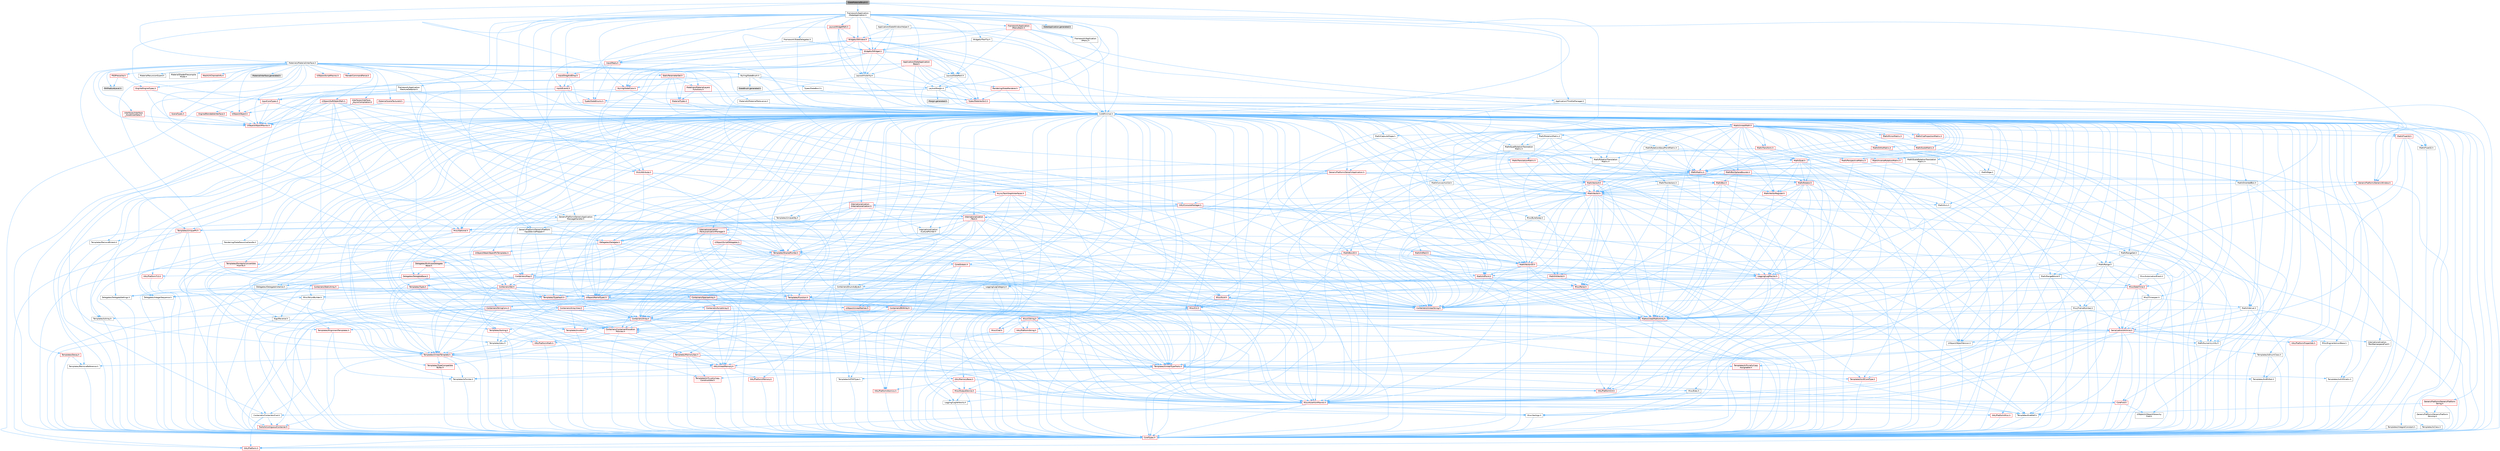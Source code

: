 digraph "SlateMaterialBrush.h"
{
 // INTERACTIVE_SVG=YES
 // LATEX_PDF_SIZE
  bgcolor="transparent";
  edge [fontname=Helvetica,fontsize=10,labelfontname=Helvetica,labelfontsize=10];
  node [fontname=Helvetica,fontsize=10,shape=box,height=0.2,width=0.4];
  Node1 [id="Node000001",label="SlateMaterialBrush.h",height=0.2,width=0.4,color="gray40", fillcolor="grey60", style="filled", fontcolor="black",tooltip=" "];
  Node1 -> Node2 [id="edge1_Node000001_Node000002",color="steelblue1",style="solid",tooltip=" "];
  Node2 [id="Node000002",label="CoreMinimal.h",height=0.2,width=0.4,color="grey40", fillcolor="white", style="filled",URL="$d7/d67/CoreMinimal_8h.html",tooltip=" "];
  Node2 -> Node3 [id="edge2_Node000002_Node000003",color="steelblue1",style="solid",tooltip=" "];
  Node3 [id="Node000003",label="CoreTypes.h",height=0.2,width=0.4,color="red", fillcolor="#FFF0F0", style="filled",URL="$dc/dec/CoreTypes_8h.html",tooltip=" "];
  Node3 -> Node4 [id="edge3_Node000003_Node000004",color="steelblue1",style="solid",tooltip=" "];
  Node4 [id="Node000004",label="HAL/Platform.h",height=0.2,width=0.4,color="red", fillcolor="#FFF0F0", style="filled",URL="$d9/dd0/Platform_8h.html",tooltip=" "];
  Node2 -> Node17 [id="edge4_Node000002_Node000017",color="steelblue1",style="solid",tooltip=" "];
  Node17 [id="Node000017",label="CoreFwd.h",height=0.2,width=0.4,color="red", fillcolor="#FFF0F0", style="filled",URL="$d1/d1e/CoreFwd_8h.html",tooltip=" "];
  Node17 -> Node3 [id="edge5_Node000017_Node000003",color="steelblue1",style="solid",tooltip=" "];
  Node17 -> Node18 [id="edge6_Node000017_Node000018",color="steelblue1",style="solid",tooltip=" "];
  Node18 [id="Node000018",label="Containers/ContainersFwd.h",height=0.2,width=0.4,color="grey40", fillcolor="white", style="filled",URL="$d4/d0a/ContainersFwd_8h.html",tooltip=" "];
  Node18 -> Node4 [id="edge7_Node000018_Node000004",color="steelblue1",style="solid",tooltip=" "];
  Node18 -> Node3 [id="edge8_Node000018_Node000003",color="steelblue1",style="solid",tooltip=" "];
  Node18 -> Node19 [id="edge9_Node000018_Node000019",color="steelblue1",style="solid",tooltip=" "];
  Node19 [id="Node000019",label="Traits/IsContiguousContainer.h",height=0.2,width=0.4,color="red", fillcolor="#FFF0F0", style="filled",URL="$d5/d3c/IsContiguousContainer_8h.html",tooltip=" "];
  Node19 -> Node3 [id="edge10_Node000019_Node000003",color="steelblue1",style="solid",tooltip=" "];
  Node17 -> Node23 [id="edge11_Node000017_Node000023",color="steelblue1",style="solid",tooltip=" "];
  Node23 [id="Node000023",label="UObject/UObjectHierarchy\lFwd.h",height=0.2,width=0.4,color="grey40", fillcolor="white", style="filled",URL="$d3/d13/UObjectHierarchyFwd_8h.html",tooltip=" "];
  Node2 -> Node23 [id="edge12_Node000002_Node000023",color="steelblue1",style="solid",tooltip=" "];
  Node2 -> Node18 [id="edge13_Node000002_Node000018",color="steelblue1",style="solid",tooltip=" "];
  Node2 -> Node24 [id="edge14_Node000002_Node000024",color="steelblue1",style="solid",tooltip=" "];
  Node24 [id="Node000024",label="Misc/VarArgs.h",height=0.2,width=0.4,color="grey40", fillcolor="white", style="filled",URL="$d5/d6f/VarArgs_8h.html",tooltip=" "];
  Node24 -> Node3 [id="edge15_Node000024_Node000003",color="steelblue1",style="solid",tooltip=" "];
  Node2 -> Node25 [id="edge16_Node000002_Node000025",color="steelblue1",style="solid",tooltip=" "];
  Node25 [id="Node000025",label="Logging/LogVerbosity.h",height=0.2,width=0.4,color="grey40", fillcolor="white", style="filled",URL="$d2/d8f/LogVerbosity_8h.html",tooltip=" "];
  Node25 -> Node3 [id="edge17_Node000025_Node000003",color="steelblue1",style="solid",tooltip=" "];
  Node2 -> Node26 [id="edge18_Node000002_Node000026",color="steelblue1",style="solid",tooltip=" "];
  Node26 [id="Node000026",label="Misc/OutputDevice.h",height=0.2,width=0.4,color="red", fillcolor="#FFF0F0", style="filled",URL="$d7/d32/OutputDevice_8h.html",tooltip=" "];
  Node26 -> Node17 [id="edge19_Node000026_Node000017",color="steelblue1",style="solid",tooltip=" "];
  Node26 -> Node3 [id="edge20_Node000026_Node000003",color="steelblue1",style="solid",tooltip=" "];
  Node26 -> Node25 [id="edge21_Node000026_Node000025",color="steelblue1",style="solid",tooltip=" "];
  Node26 -> Node24 [id="edge22_Node000026_Node000024",color="steelblue1",style="solid",tooltip=" "];
  Node2 -> Node32 [id="edge23_Node000002_Node000032",color="steelblue1",style="solid",tooltip=" "];
  Node32 [id="Node000032",label="HAL/PlatformCrt.h",height=0.2,width=0.4,color="red", fillcolor="#FFF0F0", style="filled",URL="$d8/d75/PlatformCrt_8h.html",tooltip=" "];
  Node2 -> Node42 [id="edge24_Node000002_Node000042",color="steelblue1",style="solid",tooltip=" "];
  Node42 [id="Node000042",label="HAL/PlatformMisc.h",height=0.2,width=0.4,color="red", fillcolor="#FFF0F0", style="filled",URL="$d0/df5/PlatformMisc_8h.html",tooltip=" "];
  Node42 -> Node3 [id="edge25_Node000042_Node000003",color="steelblue1",style="solid",tooltip=" "];
  Node2 -> Node61 [id="edge26_Node000002_Node000061",color="steelblue1",style="solid",tooltip=" "];
  Node61 [id="Node000061",label="Misc/AssertionMacros.h",height=0.2,width=0.4,color="red", fillcolor="#FFF0F0", style="filled",URL="$d0/dfa/AssertionMacros_8h.html",tooltip=" "];
  Node61 -> Node3 [id="edge27_Node000061_Node000003",color="steelblue1",style="solid",tooltip=" "];
  Node61 -> Node4 [id="edge28_Node000061_Node000004",color="steelblue1",style="solid",tooltip=" "];
  Node61 -> Node42 [id="edge29_Node000061_Node000042",color="steelblue1",style="solid",tooltip=" "];
  Node61 -> Node62 [id="edge30_Node000061_Node000062",color="steelblue1",style="solid",tooltip=" "];
  Node62 [id="Node000062",label="Templates/EnableIf.h",height=0.2,width=0.4,color="grey40", fillcolor="white", style="filled",URL="$d7/d60/EnableIf_8h.html",tooltip=" "];
  Node62 -> Node3 [id="edge31_Node000062_Node000003",color="steelblue1",style="solid",tooltip=" "];
  Node61 -> Node24 [id="edge32_Node000061_Node000024",color="steelblue1",style="solid",tooltip=" "];
  Node2 -> Node70 [id="edge33_Node000002_Node000070",color="steelblue1",style="solid",tooltip=" "];
  Node70 [id="Node000070",label="Templates/IsPointer.h",height=0.2,width=0.4,color="grey40", fillcolor="white", style="filled",URL="$d7/d05/IsPointer_8h.html",tooltip=" "];
  Node70 -> Node3 [id="edge34_Node000070_Node000003",color="steelblue1",style="solid",tooltip=" "];
  Node2 -> Node71 [id="edge35_Node000002_Node000071",color="steelblue1",style="solid",tooltip=" "];
  Node71 [id="Node000071",label="HAL/PlatformMemory.h",height=0.2,width=0.4,color="red", fillcolor="#FFF0F0", style="filled",URL="$de/d68/PlatformMemory_8h.html",tooltip=" "];
  Node71 -> Node3 [id="edge36_Node000071_Node000003",color="steelblue1",style="solid",tooltip=" "];
  Node2 -> Node54 [id="edge37_Node000002_Node000054",color="steelblue1",style="solid",tooltip=" "];
  Node54 [id="Node000054",label="HAL/PlatformAtomics.h",height=0.2,width=0.4,color="red", fillcolor="#FFF0F0", style="filled",URL="$d3/d36/PlatformAtomics_8h.html",tooltip=" "];
  Node54 -> Node3 [id="edge38_Node000054_Node000003",color="steelblue1",style="solid",tooltip=" "];
  Node2 -> Node76 [id="edge39_Node000002_Node000076",color="steelblue1",style="solid",tooltip=" "];
  Node76 [id="Node000076",label="Misc/Exec.h",height=0.2,width=0.4,color="grey40", fillcolor="white", style="filled",URL="$de/ddb/Exec_8h.html",tooltip=" "];
  Node76 -> Node3 [id="edge40_Node000076_Node000003",color="steelblue1",style="solid",tooltip=" "];
  Node76 -> Node61 [id="edge41_Node000076_Node000061",color="steelblue1",style="solid",tooltip=" "];
  Node2 -> Node77 [id="edge42_Node000002_Node000077",color="steelblue1",style="solid",tooltip=" "];
  Node77 [id="Node000077",label="HAL/MemoryBase.h",height=0.2,width=0.4,color="red", fillcolor="#FFF0F0", style="filled",URL="$d6/d9f/MemoryBase_8h.html",tooltip=" "];
  Node77 -> Node3 [id="edge43_Node000077_Node000003",color="steelblue1",style="solid",tooltip=" "];
  Node77 -> Node54 [id="edge44_Node000077_Node000054",color="steelblue1",style="solid",tooltip=" "];
  Node77 -> Node32 [id="edge45_Node000077_Node000032",color="steelblue1",style="solid",tooltip=" "];
  Node77 -> Node76 [id="edge46_Node000077_Node000076",color="steelblue1",style="solid",tooltip=" "];
  Node77 -> Node26 [id="edge47_Node000077_Node000026",color="steelblue1",style="solid",tooltip=" "];
  Node2 -> Node87 [id="edge48_Node000002_Node000087",color="steelblue1",style="solid",tooltip=" "];
  Node87 [id="Node000087",label="HAL/UnrealMemory.h",height=0.2,width=0.4,color="red", fillcolor="#FFF0F0", style="filled",URL="$d9/d96/UnrealMemory_8h.html",tooltip=" "];
  Node87 -> Node3 [id="edge49_Node000087_Node000003",color="steelblue1",style="solid",tooltip=" "];
  Node87 -> Node77 [id="edge50_Node000087_Node000077",color="steelblue1",style="solid",tooltip=" "];
  Node87 -> Node71 [id="edge51_Node000087_Node000071",color="steelblue1",style="solid",tooltip=" "];
  Node87 -> Node70 [id="edge52_Node000087_Node000070",color="steelblue1",style="solid",tooltip=" "];
  Node2 -> Node89 [id="edge53_Node000002_Node000089",color="steelblue1",style="solid",tooltip=" "];
  Node89 [id="Node000089",label="Templates/IsArithmetic.h",height=0.2,width=0.4,color="grey40", fillcolor="white", style="filled",URL="$d2/d5d/IsArithmetic_8h.html",tooltip=" "];
  Node89 -> Node3 [id="edge54_Node000089_Node000003",color="steelblue1",style="solid",tooltip=" "];
  Node2 -> Node83 [id="edge55_Node000002_Node000083",color="steelblue1",style="solid",tooltip=" "];
  Node83 [id="Node000083",label="Templates/AndOrNot.h",height=0.2,width=0.4,color="grey40", fillcolor="white", style="filled",URL="$db/d0a/AndOrNot_8h.html",tooltip=" "];
  Node83 -> Node3 [id="edge56_Node000083_Node000003",color="steelblue1",style="solid",tooltip=" "];
  Node2 -> Node90 [id="edge57_Node000002_Node000090",color="steelblue1",style="solid",tooltip=" "];
  Node90 [id="Node000090",label="Templates/IsPODType.h",height=0.2,width=0.4,color="grey40", fillcolor="white", style="filled",URL="$d7/db1/IsPODType_8h.html",tooltip=" "];
  Node90 -> Node3 [id="edge58_Node000090_Node000003",color="steelblue1",style="solid",tooltip=" "];
  Node2 -> Node91 [id="edge59_Node000002_Node000091",color="steelblue1",style="solid",tooltip=" "];
  Node91 [id="Node000091",label="Templates/IsUECoreType.h",height=0.2,width=0.4,color="red", fillcolor="#FFF0F0", style="filled",URL="$d1/db8/IsUECoreType_8h.html",tooltip=" "];
  Node91 -> Node3 [id="edge60_Node000091_Node000003",color="steelblue1",style="solid",tooltip=" "];
  Node2 -> Node84 [id="edge61_Node000002_Node000084",color="steelblue1",style="solid",tooltip=" "];
  Node84 [id="Node000084",label="Templates/IsTriviallyCopy\lConstructible.h",height=0.2,width=0.4,color="red", fillcolor="#FFF0F0", style="filled",URL="$d3/d78/IsTriviallyCopyConstructible_8h.html",tooltip=" "];
  Node84 -> Node3 [id="edge62_Node000084_Node000003",color="steelblue1",style="solid",tooltip=" "];
  Node2 -> Node92 [id="edge63_Node000002_Node000092",color="steelblue1",style="solid",tooltip=" "];
  Node92 [id="Node000092",label="Templates/UnrealTypeTraits.h",height=0.2,width=0.4,color="red", fillcolor="#FFF0F0", style="filled",URL="$d2/d2d/UnrealTypeTraits_8h.html",tooltip=" "];
  Node92 -> Node3 [id="edge64_Node000092_Node000003",color="steelblue1",style="solid",tooltip=" "];
  Node92 -> Node70 [id="edge65_Node000092_Node000070",color="steelblue1",style="solid",tooltip=" "];
  Node92 -> Node61 [id="edge66_Node000092_Node000061",color="steelblue1",style="solid",tooltip=" "];
  Node92 -> Node83 [id="edge67_Node000092_Node000083",color="steelblue1",style="solid",tooltip=" "];
  Node92 -> Node62 [id="edge68_Node000092_Node000062",color="steelblue1",style="solid",tooltip=" "];
  Node92 -> Node89 [id="edge69_Node000092_Node000089",color="steelblue1",style="solid",tooltip=" "];
  Node92 -> Node90 [id="edge70_Node000092_Node000090",color="steelblue1",style="solid",tooltip=" "];
  Node92 -> Node91 [id="edge71_Node000092_Node000091",color="steelblue1",style="solid",tooltip=" "];
  Node92 -> Node84 [id="edge72_Node000092_Node000084",color="steelblue1",style="solid",tooltip=" "];
  Node2 -> Node62 [id="edge73_Node000002_Node000062",color="steelblue1",style="solid",tooltip=" "];
  Node2 -> Node94 [id="edge74_Node000002_Node000094",color="steelblue1",style="solid",tooltip=" "];
  Node94 [id="Node000094",label="Templates/RemoveReference.h",height=0.2,width=0.4,color="grey40", fillcolor="white", style="filled",URL="$da/dbe/RemoveReference_8h.html",tooltip=" "];
  Node94 -> Node3 [id="edge75_Node000094_Node000003",color="steelblue1",style="solid",tooltip=" "];
  Node2 -> Node95 [id="edge76_Node000002_Node000095",color="steelblue1",style="solid",tooltip=" "];
  Node95 [id="Node000095",label="Templates/IntegralConstant.h",height=0.2,width=0.4,color="grey40", fillcolor="white", style="filled",URL="$db/d1b/IntegralConstant_8h.html",tooltip=" "];
  Node95 -> Node3 [id="edge77_Node000095_Node000003",color="steelblue1",style="solid",tooltip=" "];
  Node2 -> Node96 [id="edge78_Node000002_Node000096",color="steelblue1",style="solid",tooltip=" "];
  Node96 [id="Node000096",label="Templates/IsClass.h",height=0.2,width=0.4,color="grey40", fillcolor="white", style="filled",URL="$db/dcb/IsClass_8h.html",tooltip=" "];
  Node96 -> Node3 [id="edge79_Node000096_Node000003",color="steelblue1",style="solid",tooltip=" "];
  Node2 -> Node97 [id="edge80_Node000002_Node000097",color="steelblue1",style="solid",tooltip=" "];
  Node97 [id="Node000097",label="Templates/TypeCompatible\lBytes.h",height=0.2,width=0.4,color="red", fillcolor="#FFF0F0", style="filled",URL="$df/d0a/TypeCompatibleBytes_8h.html",tooltip=" "];
  Node97 -> Node3 [id="edge81_Node000097_Node000003",color="steelblue1",style="solid",tooltip=" "];
  Node2 -> Node19 [id="edge82_Node000002_Node000019",color="steelblue1",style="solid",tooltip=" "];
  Node2 -> Node98 [id="edge83_Node000002_Node000098",color="steelblue1",style="solid",tooltip=" "];
  Node98 [id="Node000098",label="Templates/UnrealTemplate.h",height=0.2,width=0.4,color="red", fillcolor="#FFF0F0", style="filled",URL="$d4/d24/UnrealTemplate_8h.html",tooltip=" "];
  Node98 -> Node3 [id="edge84_Node000098_Node000003",color="steelblue1",style="solid",tooltip=" "];
  Node98 -> Node70 [id="edge85_Node000098_Node000070",color="steelblue1",style="solid",tooltip=" "];
  Node98 -> Node87 [id="edge86_Node000098_Node000087",color="steelblue1",style="solid",tooltip=" "];
  Node98 -> Node92 [id="edge87_Node000098_Node000092",color="steelblue1",style="solid",tooltip=" "];
  Node98 -> Node94 [id="edge88_Node000098_Node000094",color="steelblue1",style="solid",tooltip=" "];
  Node98 -> Node97 [id="edge89_Node000098_Node000097",color="steelblue1",style="solid",tooltip=" "];
  Node98 -> Node19 [id="edge90_Node000098_Node000019",color="steelblue1",style="solid",tooltip=" "];
  Node2 -> Node47 [id="edge91_Node000002_Node000047",color="steelblue1",style="solid",tooltip=" "];
  Node47 [id="Node000047",label="Math/NumericLimits.h",height=0.2,width=0.4,color="grey40", fillcolor="white", style="filled",URL="$df/d1b/NumericLimits_8h.html",tooltip=" "];
  Node47 -> Node3 [id="edge92_Node000047_Node000003",color="steelblue1",style="solid",tooltip=" "];
  Node2 -> Node102 [id="edge93_Node000002_Node000102",color="steelblue1",style="solid",tooltip=" "];
  Node102 [id="Node000102",label="HAL/PlatformMath.h",height=0.2,width=0.4,color="red", fillcolor="#FFF0F0", style="filled",URL="$dc/d53/PlatformMath_8h.html",tooltip=" "];
  Node102 -> Node3 [id="edge94_Node000102_Node000003",color="steelblue1",style="solid",tooltip=" "];
  Node2 -> Node85 [id="edge95_Node000002_Node000085",color="steelblue1",style="solid",tooltip=" "];
  Node85 [id="Node000085",label="Templates/IsTriviallyCopy\lAssignable.h",height=0.2,width=0.4,color="red", fillcolor="#FFF0F0", style="filled",URL="$d2/df2/IsTriviallyCopyAssignable_8h.html",tooltip=" "];
  Node85 -> Node3 [id="edge96_Node000085_Node000003",color="steelblue1",style="solid",tooltip=" "];
  Node2 -> Node110 [id="edge97_Node000002_Node000110",color="steelblue1",style="solid",tooltip=" "];
  Node110 [id="Node000110",label="Templates/MemoryOps.h",height=0.2,width=0.4,color="red", fillcolor="#FFF0F0", style="filled",URL="$db/dea/MemoryOps_8h.html",tooltip=" "];
  Node110 -> Node3 [id="edge98_Node000110_Node000003",color="steelblue1",style="solid",tooltip=" "];
  Node110 -> Node87 [id="edge99_Node000110_Node000087",color="steelblue1",style="solid",tooltip=" "];
  Node110 -> Node85 [id="edge100_Node000110_Node000085",color="steelblue1",style="solid",tooltip=" "];
  Node110 -> Node84 [id="edge101_Node000110_Node000084",color="steelblue1",style="solid",tooltip=" "];
  Node110 -> Node92 [id="edge102_Node000110_Node000092",color="steelblue1",style="solid",tooltip=" "];
  Node2 -> Node111 [id="edge103_Node000002_Node000111",color="steelblue1",style="solid",tooltip=" "];
  Node111 [id="Node000111",label="Containers/ContainerAllocation\lPolicies.h",height=0.2,width=0.4,color="red", fillcolor="#FFF0F0", style="filled",URL="$d7/dff/ContainerAllocationPolicies_8h.html",tooltip=" "];
  Node111 -> Node3 [id="edge104_Node000111_Node000003",color="steelblue1",style="solid",tooltip=" "];
  Node111 -> Node111 [id="edge105_Node000111_Node000111",color="steelblue1",style="solid",tooltip=" "];
  Node111 -> Node102 [id="edge106_Node000111_Node000102",color="steelblue1",style="solid",tooltip=" "];
  Node111 -> Node87 [id="edge107_Node000111_Node000087",color="steelblue1",style="solid",tooltip=" "];
  Node111 -> Node47 [id="edge108_Node000111_Node000047",color="steelblue1",style="solid",tooltip=" "];
  Node111 -> Node61 [id="edge109_Node000111_Node000061",color="steelblue1",style="solid",tooltip=" "];
  Node111 -> Node110 [id="edge110_Node000111_Node000110",color="steelblue1",style="solid",tooltip=" "];
  Node111 -> Node97 [id="edge111_Node000111_Node000097",color="steelblue1",style="solid",tooltip=" "];
  Node2 -> Node114 [id="edge112_Node000002_Node000114",color="steelblue1",style="solid",tooltip=" "];
  Node114 [id="Node000114",label="Templates/IsEnumClass.h",height=0.2,width=0.4,color="grey40", fillcolor="white", style="filled",URL="$d7/d15/IsEnumClass_8h.html",tooltip=" "];
  Node114 -> Node3 [id="edge113_Node000114_Node000003",color="steelblue1",style="solid",tooltip=" "];
  Node114 -> Node83 [id="edge114_Node000114_Node000083",color="steelblue1",style="solid",tooltip=" "];
  Node2 -> Node115 [id="edge115_Node000002_Node000115",color="steelblue1",style="solid",tooltip=" "];
  Node115 [id="Node000115",label="HAL/PlatformProperties.h",height=0.2,width=0.4,color="red", fillcolor="#FFF0F0", style="filled",URL="$d9/db0/PlatformProperties_8h.html",tooltip=" "];
  Node115 -> Node3 [id="edge116_Node000115_Node000003",color="steelblue1",style="solid",tooltip=" "];
  Node2 -> Node118 [id="edge117_Node000002_Node000118",color="steelblue1",style="solid",tooltip=" "];
  Node118 [id="Node000118",label="Misc/EngineVersionBase.h",height=0.2,width=0.4,color="grey40", fillcolor="white", style="filled",URL="$d5/d2b/EngineVersionBase_8h.html",tooltip=" "];
  Node118 -> Node3 [id="edge118_Node000118_Node000003",color="steelblue1",style="solid",tooltip=" "];
  Node2 -> Node119 [id="edge119_Node000002_Node000119",color="steelblue1",style="solid",tooltip=" "];
  Node119 [id="Node000119",label="Internationalization\l/TextNamespaceFwd.h",height=0.2,width=0.4,color="grey40", fillcolor="white", style="filled",URL="$d8/d97/TextNamespaceFwd_8h.html",tooltip=" "];
  Node119 -> Node3 [id="edge120_Node000119_Node000003",color="steelblue1",style="solid",tooltip=" "];
  Node2 -> Node120 [id="edge121_Node000002_Node000120",color="steelblue1",style="solid",tooltip=" "];
  Node120 [id="Node000120",label="Serialization/Archive.h",height=0.2,width=0.4,color="red", fillcolor="#FFF0F0", style="filled",URL="$d7/d3b/Archive_8h.html",tooltip=" "];
  Node120 -> Node17 [id="edge122_Node000120_Node000017",color="steelblue1",style="solid",tooltip=" "];
  Node120 -> Node3 [id="edge123_Node000120_Node000003",color="steelblue1",style="solid",tooltip=" "];
  Node120 -> Node115 [id="edge124_Node000120_Node000115",color="steelblue1",style="solid",tooltip=" "];
  Node120 -> Node119 [id="edge125_Node000120_Node000119",color="steelblue1",style="solid",tooltip=" "];
  Node120 -> Node61 [id="edge126_Node000120_Node000061",color="steelblue1",style="solid",tooltip=" "];
  Node120 -> Node118 [id="edge127_Node000120_Node000118",color="steelblue1",style="solid",tooltip=" "];
  Node120 -> Node24 [id="edge128_Node000120_Node000024",color="steelblue1",style="solid",tooltip=" "];
  Node120 -> Node62 [id="edge129_Node000120_Node000062",color="steelblue1",style="solid",tooltip=" "];
  Node120 -> Node114 [id="edge130_Node000120_Node000114",color="steelblue1",style="solid",tooltip=" "];
  Node120 -> Node98 [id="edge131_Node000120_Node000098",color="steelblue1",style="solid",tooltip=" "];
  Node120 -> Node123 [id="edge132_Node000120_Node000123",color="steelblue1",style="solid",tooltip=" "];
  Node123 [id="Node000123",label="UObject/ObjectVersion.h",height=0.2,width=0.4,color="grey40", fillcolor="white", style="filled",URL="$da/d63/ObjectVersion_8h.html",tooltip=" "];
  Node123 -> Node3 [id="edge133_Node000123_Node000003",color="steelblue1",style="solid",tooltip=" "];
  Node2 -> Node124 [id="edge134_Node000002_Node000124",color="steelblue1",style="solid",tooltip=" "];
  Node124 [id="Node000124",label="Templates/Less.h",height=0.2,width=0.4,color="grey40", fillcolor="white", style="filled",URL="$de/dc8/Less_8h.html",tooltip=" "];
  Node124 -> Node3 [id="edge135_Node000124_Node000003",color="steelblue1",style="solid",tooltip=" "];
  Node124 -> Node98 [id="edge136_Node000124_Node000098",color="steelblue1",style="solid",tooltip=" "];
  Node2 -> Node125 [id="edge137_Node000002_Node000125",color="steelblue1",style="solid",tooltip=" "];
  Node125 [id="Node000125",label="Templates/Sorting.h",height=0.2,width=0.4,color="red", fillcolor="#FFF0F0", style="filled",URL="$d3/d9e/Sorting_8h.html",tooltip=" "];
  Node125 -> Node3 [id="edge138_Node000125_Node000003",color="steelblue1",style="solid",tooltip=" "];
  Node125 -> Node102 [id="edge139_Node000125_Node000102",color="steelblue1",style="solid",tooltip=" "];
  Node125 -> Node124 [id="edge140_Node000125_Node000124",color="steelblue1",style="solid",tooltip=" "];
  Node2 -> Node136 [id="edge141_Node000002_Node000136",color="steelblue1",style="solid",tooltip=" "];
  Node136 [id="Node000136",label="Misc/Char.h",height=0.2,width=0.4,color="red", fillcolor="#FFF0F0", style="filled",URL="$d0/d58/Char_8h.html",tooltip=" "];
  Node136 -> Node3 [id="edge142_Node000136_Node000003",color="steelblue1",style="solid",tooltip=" "];
  Node2 -> Node139 [id="edge143_Node000002_Node000139",color="steelblue1",style="solid",tooltip=" "];
  Node139 [id="Node000139",label="GenericPlatform/GenericPlatform\lStricmp.h",height=0.2,width=0.4,color="grey40", fillcolor="white", style="filled",URL="$d2/d86/GenericPlatformStricmp_8h.html",tooltip=" "];
  Node139 -> Node3 [id="edge144_Node000139_Node000003",color="steelblue1",style="solid",tooltip=" "];
  Node2 -> Node140 [id="edge145_Node000002_Node000140",color="steelblue1",style="solid",tooltip=" "];
  Node140 [id="Node000140",label="GenericPlatform/GenericPlatform\lString.h",height=0.2,width=0.4,color="red", fillcolor="#FFF0F0", style="filled",URL="$dd/d20/GenericPlatformString_8h.html",tooltip=" "];
  Node140 -> Node3 [id="edge146_Node000140_Node000003",color="steelblue1",style="solid",tooltip=" "];
  Node140 -> Node139 [id="edge147_Node000140_Node000139",color="steelblue1",style="solid",tooltip=" "];
  Node140 -> Node62 [id="edge148_Node000140_Node000062",color="steelblue1",style="solid",tooltip=" "];
  Node2 -> Node73 [id="edge149_Node000002_Node000073",color="steelblue1",style="solid",tooltip=" "];
  Node73 [id="Node000073",label="HAL/PlatformString.h",height=0.2,width=0.4,color="red", fillcolor="#FFF0F0", style="filled",URL="$db/db5/PlatformString_8h.html",tooltip=" "];
  Node73 -> Node3 [id="edge150_Node000073_Node000003",color="steelblue1",style="solid",tooltip=" "];
  Node2 -> Node143 [id="edge151_Node000002_Node000143",color="steelblue1",style="solid",tooltip=" "];
  Node143 [id="Node000143",label="Misc/CString.h",height=0.2,width=0.4,color="red", fillcolor="#FFF0F0", style="filled",URL="$d2/d49/CString_8h.html",tooltip=" "];
  Node143 -> Node3 [id="edge152_Node000143_Node000003",color="steelblue1",style="solid",tooltip=" "];
  Node143 -> Node32 [id="edge153_Node000143_Node000032",color="steelblue1",style="solid",tooltip=" "];
  Node143 -> Node73 [id="edge154_Node000143_Node000073",color="steelblue1",style="solid",tooltip=" "];
  Node143 -> Node61 [id="edge155_Node000143_Node000061",color="steelblue1",style="solid",tooltip=" "];
  Node143 -> Node136 [id="edge156_Node000143_Node000136",color="steelblue1",style="solid",tooltip=" "];
  Node143 -> Node24 [id="edge157_Node000143_Node000024",color="steelblue1",style="solid",tooltip=" "];
  Node2 -> Node144 [id="edge158_Node000002_Node000144",color="steelblue1",style="solid",tooltip=" "];
  Node144 [id="Node000144",label="Misc/Crc.h",height=0.2,width=0.4,color="red", fillcolor="#FFF0F0", style="filled",URL="$d4/dd2/Crc_8h.html",tooltip=" "];
  Node144 -> Node3 [id="edge159_Node000144_Node000003",color="steelblue1",style="solid",tooltip=" "];
  Node144 -> Node73 [id="edge160_Node000144_Node000073",color="steelblue1",style="solid",tooltip=" "];
  Node144 -> Node61 [id="edge161_Node000144_Node000061",color="steelblue1",style="solid",tooltip=" "];
  Node144 -> Node143 [id="edge162_Node000144_Node000143",color="steelblue1",style="solid",tooltip=" "];
  Node144 -> Node136 [id="edge163_Node000144_Node000136",color="steelblue1",style="solid",tooltip=" "];
  Node144 -> Node92 [id="edge164_Node000144_Node000092",color="steelblue1",style="solid",tooltip=" "];
  Node2 -> Node135 [id="edge165_Node000002_Node000135",color="steelblue1",style="solid",tooltip=" "];
  Node135 [id="Node000135",label="Math/UnrealMathUtility.h",height=0.2,width=0.4,color="red", fillcolor="#FFF0F0", style="filled",URL="$db/db8/UnrealMathUtility_8h.html",tooltip=" "];
  Node135 -> Node3 [id="edge166_Node000135_Node000003",color="steelblue1",style="solid",tooltip=" "];
  Node135 -> Node61 [id="edge167_Node000135_Node000061",color="steelblue1",style="solid",tooltip=" "];
  Node135 -> Node102 [id="edge168_Node000135_Node000102",color="steelblue1",style="solid",tooltip=" "];
  Node2 -> Node145 [id="edge169_Node000002_Node000145",color="steelblue1",style="solid",tooltip=" "];
  Node145 [id="Node000145",label="Containers/UnrealString.h",height=0.2,width=0.4,color="red", fillcolor="#FFF0F0", style="filled",URL="$d5/dba/UnrealString_8h.html",tooltip=" "];
  Node2 -> Node149 [id="edge170_Node000002_Node000149",color="steelblue1",style="solid",tooltip=" "];
  Node149 [id="Node000149",label="Containers/Array.h",height=0.2,width=0.4,color="red", fillcolor="#FFF0F0", style="filled",URL="$df/dd0/Array_8h.html",tooltip=" "];
  Node149 -> Node3 [id="edge171_Node000149_Node000003",color="steelblue1",style="solid",tooltip=" "];
  Node149 -> Node61 [id="edge172_Node000149_Node000061",color="steelblue1",style="solid",tooltip=" "];
  Node149 -> Node87 [id="edge173_Node000149_Node000087",color="steelblue1",style="solid",tooltip=" "];
  Node149 -> Node92 [id="edge174_Node000149_Node000092",color="steelblue1",style="solid",tooltip=" "];
  Node149 -> Node98 [id="edge175_Node000149_Node000098",color="steelblue1",style="solid",tooltip=" "];
  Node149 -> Node111 [id="edge176_Node000149_Node000111",color="steelblue1",style="solid",tooltip=" "];
  Node149 -> Node120 [id="edge177_Node000149_Node000120",color="steelblue1",style="solid",tooltip=" "];
  Node149 -> Node128 [id="edge178_Node000149_Node000128",color="steelblue1",style="solid",tooltip=" "];
  Node128 [id="Node000128",label="Templates/Invoke.h",height=0.2,width=0.4,color="red", fillcolor="#FFF0F0", style="filled",URL="$d7/deb/Invoke_8h.html",tooltip=" "];
  Node128 -> Node3 [id="edge179_Node000128_Node000003",color="steelblue1",style="solid",tooltip=" "];
  Node128 -> Node98 [id="edge180_Node000128_Node000098",color="steelblue1",style="solid",tooltip=" "];
  Node149 -> Node124 [id="edge181_Node000149_Node000124",color="steelblue1",style="solid",tooltip=" "];
  Node149 -> Node125 [id="edge182_Node000149_Node000125",color="steelblue1",style="solid",tooltip=" "];
  Node149 -> Node172 [id="edge183_Node000149_Node000172",color="steelblue1",style="solid",tooltip=" "];
  Node172 [id="Node000172",label="Templates/AlignmentTemplates.h",height=0.2,width=0.4,color="red", fillcolor="#FFF0F0", style="filled",URL="$dd/d32/AlignmentTemplates_8h.html",tooltip=" "];
  Node172 -> Node3 [id="edge184_Node000172_Node000003",color="steelblue1",style="solid",tooltip=" "];
  Node172 -> Node70 [id="edge185_Node000172_Node000070",color="steelblue1",style="solid",tooltip=" "];
  Node2 -> Node173 [id="edge186_Node000002_Node000173",color="steelblue1",style="solid",tooltip=" "];
  Node173 [id="Node000173",label="Misc/FrameNumber.h",height=0.2,width=0.4,color="grey40", fillcolor="white", style="filled",URL="$dd/dbd/FrameNumber_8h.html",tooltip=" "];
  Node173 -> Node3 [id="edge187_Node000173_Node000003",color="steelblue1",style="solid",tooltip=" "];
  Node173 -> Node47 [id="edge188_Node000173_Node000047",color="steelblue1",style="solid",tooltip=" "];
  Node173 -> Node135 [id="edge189_Node000173_Node000135",color="steelblue1",style="solid",tooltip=" "];
  Node173 -> Node62 [id="edge190_Node000173_Node000062",color="steelblue1",style="solid",tooltip=" "];
  Node173 -> Node92 [id="edge191_Node000173_Node000092",color="steelblue1",style="solid",tooltip=" "];
  Node2 -> Node174 [id="edge192_Node000002_Node000174",color="steelblue1",style="solid",tooltip=" "];
  Node174 [id="Node000174",label="Misc/Timespan.h",height=0.2,width=0.4,color="grey40", fillcolor="white", style="filled",URL="$da/dd9/Timespan_8h.html",tooltip=" "];
  Node174 -> Node3 [id="edge193_Node000174_Node000003",color="steelblue1",style="solid",tooltip=" "];
  Node174 -> Node175 [id="edge194_Node000174_Node000175",color="steelblue1",style="solid",tooltip=" "];
  Node175 [id="Node000175",label="Math/Interval.h",height=0.2,width=0.4,color="grey40", fillcolor="white", style="filled",URL="$d1/d55/Interval_8h.html",tooltip=" "];
  Node175 -> Node3 [id="edge195_Node000175_Node000003",color="steelblue1",style="solid",tooltip=" "];
  Node175 -> Node89 [id="edge196_Node000175_Node000089",color="steelblue1",style="solid",tooltip=" "];
  Node175 -> Node92 [id="edge197_Node000175_Node000092",color="steelblue1",style="solid",tooltip=" "];
  Node175 -> Node47 [id="edge198_Node000175_Node000047",color="steelblue1",style="solid",tooltip=" "];
  Node175 -> Node135 [id="edge199_Node000175_Node000135",color="steelblue1",style="solid",tooltip=" "];
  Node174 -> Node135 [id="edge200_Node000174_Node000135",color="steelblue1",style="solid",tooltip=" "];
  Node174 -> Node61 [id="edge201_Node000174_Node000061",color="steelblue1",style="solid",tooltip=" "];
  Node2 -> Node176 [id="edge202_Node000002_Node000176",color="steelblue1",style="solid",tooltip=" "];
  Node176 [id="Node000176",label="Containers/StringConv.h",height=0.2,width=0.4,color="red", fillcolor="#FFF0F0", style="filled",URL="$d3/ddf/StringConv_8h.html",tooltip=" "];
  Node176 -> Node3 [id="edge203_Node000176_Node000003",color="steelblue1",style="solid",tooltip=" "];
  Node176 -> Node61 [id="edge204_Node000176_Node000061",color="steelblue1",style="solid",tooltip=" "];
  Node176 -> Node111 [id="edge205_Node000176_Node000111",color="steelblue1",style="solid",tooltip=" "];
  Node176 -> Node149 [id="edge206_Node000176_Node000149",color="steelblue1",style="solid",tooltip=" "];
  Node176 -> Node143 [id="edge207_Node000176_Node000143",color="steelblue1",style="solid",tooltip=" "];
  Node176 -> Node177 [id="edge208_Node000176_Node000177",color="steelblue1",style="solid",tooltip=" "];
  Node177 [id="Node000177",label="Templates/IsArray.h",height=0.2,width=0.4,color="grey40", fillcolor="white", style="filled",URL="$d8/d8d/IsArray_8h.html",tooltip=" "];
  Node177 -> Node3 [id="edge209_Node000177_Node000003",color="steelblue1",style="solid",tooltip=" "];
  Node176 -> Node98 [id="edge210_Node000176_Node000098",color="steelblue1",style="solid",tooltip=" "];
  Node176 -> Node92 [id="edge211_Node000176_Node000092",color="steelblue1",style="solid",tooltip=" "];
  Node176 -> Node19 [id="edge212_Node000176_Node000019",color="steelblue1",style="solid",tooltip=" "];
  Node2 -> Node178 [id="edge213_Node000002_Node000178",color="steelblue1",style="solid",tooltip=" "];
  Node178 [id="Node000178",label="UObject/UnrealNames.h",height=0.2,width=0.4,color="red", fillcolor="#FFF0F0", style="filled",URL="$d8/db1/UnrealNames_8h.html",tooltip=" "];
  Node178 -> Node3 [id="edge214_Node000178_Node000003",color="steelblue1",style="solid",tooltip=" "];
  Node2 -> Node180 [id="edge215_Node000002_Node000180",color="steelblue1",style="solid",tooltip=" "];
  Node180 [id="Node000180",label="UObject/NameTypes.h",height=0.2,width=0.4,color="red", fillcolor="#FFF0F0", style="filled",URL="$d6/d35/NameTypes_8h.html",tooltip=" "];
  Node180 -> Node3 [id="edge216_Node000180_Node000003",color="steelblue1",style="solid",tooltip=" "];
  Node180 -> Node61 [id="edge217_Node000180_Node000061",color="steelblue1",style="solid",tooltip=" "];
  Node180 -> Node87 [id="edge218_Node000180_Node000087",color="steelblue1",style="solid",tooltip=" "];
  Node180 -> Node92 [id="edge219_Node000180_Node000092",color="steelblue1",style="solid",tooltip=" "];
  Node180 -> Node98 [id="edge220_Node000180_Node000098",color="steelblue1",style="solid",tooltip=" "];
  Node180 -> Node145 [id="edge221_Node000180_Node000145",color="steelblue1",style="solid",tooltip=" "];
  Node180 -> Node176 [id="edge222_Node000180_Node000176",color="steelblue1",style="solid",tooltip=" "];
  Node180 -> Node178 [id="edge223_Node000180_Node000178",color="steelblue1",style="solid",tooltip=" "];
  Node2 -> Node188 [id="edge224_Node000002_Node000188",color="steelblue1",style="solid",tooltip=" "];
  Node188 [id="Node000188",label="Misc/Parse.h",height=0.2,width=0.4,color="red", fillcolor="#FFF0F0", style="filled",URL="$dc/d71/Parse_8h.html",tooltip=" "];
  Node188 -> Node145 [id="edge225_Node000188_Node000145",color="steelblue1",style="solid",tooltip=" "];
  Node188 -> Node3 [id="edge226_Node000188_Node000003",color="steelblue1",style="solid",tooltip=" "];
  Node188 -> Node32 [id="edge227_Node000188_Node000032",color="steelblue1",style="solid",tooltip=" "];
  Node188 -> Node189 [id="edge228_Node000188_Node000189",color="steelblue1",style="solid",tooltip=" "];
  Node189 [id="Node000189",label="Templates/Function.h",height=0.2,width=0.4,color="red", fillcolor="#FFF0F0", style="filled",URL="$df/df5/Function_8h.html",tooltip=" "];
  Node189 -> Node3 [id="edge229_Node000189_Node000003",color="steelblue1",style="solid",tooltip=" "];
  Node189 -> Node61 [id="edge230_Node000189_Node000061",color="steelblue1",style="solid",tooltip=" "];
  Node189 -> Node87 [id="edge231_Node000189_Node000087",color="steelblue1",style="solid",tooltip=" "];
  Node189 -> Node92 [id="edge232_Node000189_Node000092",color="steelblue1",style="solid",tooltip=" "];
  Node189 -> Node128 [id="edge233_Node000189_Node000128",color="steelblue1",style="solid",tooltip=" "];
  Node189 -> Node98 [id="edge234_Node000189_Node000098",color="steelblue1",style="solid",tooltip=" "];
  Node189 -> Node135 [id="edge235_Node000189_Node000135",color="steelblue1",style="solid",tooltip=" "];
  Node2 -> Node172 [id="edge236_Node000002_Node000172",color="steelblue1",style="solid",tooltip=" "];
  Node2 -> Node191 [id="edge237_Node000002_Node000191",color="steelblue1",style="solid",tooltip=" "];
  Node191 [id="Node000191",label="Misc/StructBuilder.h",height=0.2,width=0.4,color="grey40", fillcolor="white", style="filled",URL="$d9/db3/StructBuilder_8h.html",tooltip=" "];
  Node191 -> Node3 [id="edge238_Node000191_Node000003",color="steelblue1",style="solid",tooltip=" "];
  Node191 -> Node135 [id="edge239_Node000191_Node000135",color="steelblue1",style="solid",tooltip=" "];
  Node191 -> Node172 [id="edge240_Node000191_Node000172",color="steelblue1",style="solid",tooltip=" "];
  Node2 -> Node104 [id="edge241_Node000002_Node000104",color="steelblue1",style="solid",tooltip=" "];
  Node104 [id="Node000104",label="Templates/Decay.h",height=0.2,width=0.4,color="red", fillcolor="#FFF0F0", style="filled",URL="$dd/d0f/Decay_8h.html",tooltip=" "];
  Node104 -> Node3 [id="edge242_Node000104_Node000003",color="steelblue1",style="solid",tooltip=" "];
  Node104 -> Node94 [id="edge243_Node000104_Node000094",color="steelblue1",style="solid",tooltip=" "];
  Node2 -> Node192 [id="edge244_Node000002_Node000192",color="steelblue1",style="solid",tooltip=" "];
  Node192 [id="Node000192",label="Templates/PointerIsConvertible\lFromTo.h",height=0.2,width=0.4,color="red", fillcolor="#FFF0F0", style="filled",URL="$d6/d65/PointerIsConvertibleFromTo_8h.html",tooltip=" "];
  Node192 -> Node3 [id="edge245_Node000192_Node000003",color="steelblue1",style="solid",tooltip=" "];
  Node2 -> Node128 [id="edge246_Node000002_Node000128",color="steelblue1",style="solid",tooltip=" "];
  Node2 -> Node189 [id="edge247_Node000002_Node000189",color="steelblue1",style="solid",tooltip=" "];
  Node2 -> Node161 [id="edge248_Node000002_Node000161",color="steelblue1",style="solid",tooltip=" "];
  Node161 [id="Node000161",label="Templates/TypeHash.h",height=0.2,width=0.4,color="red", fillcolor="#FFF0F0", style="filled",URL="$d1/d62/TypeHash_8h.html",tooltip=" "];
  Node161 -> Node3 [id="edge249_Node000161_Node000003",color="steelblue1",style="solid",tooltip=" "];
  Node161 -> Node144 [id="edge250_Node000161_Node000144",color="steelblue1",style="solid",tooltip=" "];
  Node2 -> Node193 [id="edge251_Node000002_Node000193",color="steelblue1",style="solid",tooltip=" "];
  Node193 [id="Node000193",label="Containers/ScriptArray.h",height=0.2,width=0.4,color="red", fillcolor="#FFF0F0", style="filled",URL="$dc/daf/ScriptArray_8h.html",tooltip=" "];
  Node193 -> Node3 [id="edge252_Node000193_Node000003",color="steelblue1",style="solid",tooltip=" "];
  Node193 -> Node61 [id="edge253_Node000193_Node000061",color="steelblue1",style="solid",tooltip=" "];
  Node193 -> Node87 [id="edge254_Node000193_Node000087",color="steelblue1",style="solid",tooltip=" "];
  Node193 -> Node111 [id="edge255_Node000193_Node000111",color="steelblue1",style="solid",tooltip=" "];
  Node193 -> Node149 [id="edge256_Node000193_Node000149",color="steelblue1",style="solid",tooltip=" "];
  Node2 -> Node194 [id="edge257_Node000002_Node000194",color="steelblue1",style="solid",tooltip=" "];
  Node194 [id="Node000194",label="Containers/BitArray.h",height=0.2,width=0.4,color="red", fillcolor="#FFF0F0", style="filled",URL="$d1/de4/BitArray_8h.html",tooltip=" "];
  Node194 -> Node111 [id="edge258_Node000194_Node000111",color="steelblue1",style="solid",tooltip=" "];
  Node194 -> Node3 [id="edge259_Node000194_Node000003",color="steelblue1",style="solid",tooltip=" "];
  Node194 -> Node54 [id="edge260_Node000194_Node000054",color="steelblue1",style="solid",tooltip=" "];
  Node194 -> Node87 [id="edge261_Node000194_Node000087",color="steelblue1",style="solid",tooltip=" "];
  Node194 -> Node135 [id="edge262_Node000194_Node000135",color="steelblue1",style="solid",tooltip=" "];
  Node194 -> Node61 [id="edge263_Node000194_Node000061",color="steelblue1",style="solid",tooltip=" "];
  Node194 -> Node120 [id="edge264_Node000194_Node000120",color="steelblue1",style="solid",tooltip=" "];
  Node194 -> Node62 [id="edge265_Node000194_Node000062",color="steelblue1",style="solid",tooltip=" "];
  Node194 -> Node128 [id="edge266_Node000194_Node000128",color="steelblue1",style="solid",tooltip=" "];
  Node194 -> Node98 [id="edge267_Node000194_Node000098",color="steelblue1",style="solid",tooltip=" "];
  Node194 -> Node92 [id="edge268_Node000194_Node000092",color="steelblue1",style="solid",tooltip=" "];
  Node2 -> Node195 [id="edge269_Node000002_Node000195",color="steelblue1",style="solid",tooltip=" "];
  Node195 [id="Node000195",label="Containers/SparseArray.h",height=0.2,width=0.4,color="red", fillcolor="#FFF0F0", style="filled",URL="$d5/dbf/SparseArray_8h.html",tooltip=" "];
  Node195 -> Node3 [id="edge270_Node000195_Node000003",color="steelblue1",style="solid",tooltip=" "];
  Node195 -> Node61 [id="edge271_Node000195_Node000061",color="steelblue1",style="solid",tooltip=" "];
  Node195 -> Node87 [id="edge272_Node000195_Node000087",color="steelblue1",style="solid",tooltip=" "];
  Node195 -> Node92 [id="edge273_Node000195_Node000092",color="steelblue1",style="solid",tooltip=" "];
  Node195 -> Node98 [id="edge274_Node000195_Node000098",color="steelblue1",style="solid",tooltip=" "];
  Node195 -> Node111 [id="edge275_Node000195_Node000111",color="steelblue1",style="solid",tooltip=" "];
  Node195 -> Node124 [id="edge276_Node000195_Node000124",color="steelblue1",style="solid",tooltip=" "];
  Node195 -> Node149 [id="edge277_Node000195_Node000149",color="steelblue1",style="solid",tooltip=" "];
  Node195 -> Node135 [id="edge278_Node000195_Node000135",color="steelblue1",style="solid",tooltip=" "];
  Node195 -> Node193 [id="edge279_Node000195_Node000193",color="steelblue1",style="solid",tooltip=" "];
  Node195 -> Node194 [id="edge280_Node000195_Node000194",color="steelblue1",style="solid",tooltip=" "];
  Node195 -> Node145 [id="edge281_Node000195_Node000145",color="steelblue1",style="solid",tooltip=" "];
  Node2 -> Node211 [id="edge282_Node000002_Node000211",color="steelblue1",style="solid",tooltip=" "];
  Node211 [id="Node000211",label="Containers/Set.h",height=0.2,width=0.4,color="red", fillcolor="#FFF0F0", style="filled",URL="$d4/d45/Set_8h.html",tooltip=" "];
  Node211 -> Node111 [id="edge283_Node000211_Node000111",color="steelblue1",style="solid",tooltip=" "];
  Node211 -> Node195 [id="edge284_Node000211_Node000195",color="steelblue1",style="solid",tooltip=" "];
  Node211 -> Node18 [id="edge285_Node000211_Node000018",color="steelblue1",style="solid",tooltip=" "];
  Node211 -> Node135 [id="edge286_Node000211_Node000135",color="steelblue1",style="solid",tooltip=" "];
  Node211 -> Node61 [id="edge287_Node000211_Node000061",color="steelblue1",style="solid",tooltip=" "];
  Node211 -> Node191 [id="edge288_Node000211_Node000191",color="steelblue1",style="solid",tooltip=" "];
  Node211 -> Node189 [id="edge289_Node000211_Node000189",color="steelblue1",style="solid",tooltip=" "];
  Node211 -> Node125 [id="edge290_Node000211_Node000125",color="steelblue1",style="solid",tooltip=" "];
  Node211 -> Node161 [id="edge291_Node000211_Node000161",color="steelblue1",style="solid",tooltip=" "];
  Node211 -> Node98 [id="edge292_Node000211_Node000098",color="steelblue1",style="solid",tooltip=" "];
  Node2 -> Node214 [id="edge293_Node000002_Node000214",color="steelblue1",style="solid",tooltip=" "];
  Node214 [id="Node000214",label="Algo/Reverse.h",height=0.2,width=0.4,color="grey40", fillcolor="white", style="filled",URL="$d5/d93/Reverse_8h.html",tooltip=" "];
  Node214 -> Node3 [id="edge294_Node000214_Node000003",color="steelblue1",style="solid",tooltip=" "];
  Node214 -> Node98 [id="edge295_Node000214_Node000098",color="steelblue1",style="solid",tooltip=" "];
  Node2 -> Node215 [id="edge296_Node000002_Node000215",color="steelblue1",style="solid",tooltip=" "];
  Node215 [id="Node000215",label="Containers/Map.h",height=0.2,width=0.4,color="red", fillcolor="#FFF0F0", style="filled",URL="$df/d79/Map_8h.html",tooltip=" "];
  Node215 -> Node3 [id="edge297_Node000215_Node000003",color="steelblue1",style="solid",tooltip=" "];
  Node215 -> Node214 [id="edge298_Node000215_Node000214",color="steelblue1",style="solid",tooltip=" "];
  Node215 -> Node211 [id="edge299_Node000215_Node000211",color="steelblue1",style="solid",tooltip=" "];
  Node215 -> Node145 [id="edge300_Node000215_Node000145",color="steelblue1",style="solid",tooltip=" "];
  Node215 -> Node61 [id="edge301_Node000215_Node000061",color="steelblue1",style="solid",tooltip=" "];
  Node215 -> Node191 [id="edge302_Node000215_Node000191",color="steelblue1",style="solid",tooltip=" "];
  Node215 -> Node189 [id="edge303_Node000215_Node000189",color="steelblue1",style="solid",tooltip=" "];
  Node215 -> Node125 [id="edge304_Node000215_Node000125",color="steelblue1",style="solid",tooltip=" "];
  Node215 -> Node216 [id="edge305_Node000215_Node000216",color="steelblue1",style="solid",tooltip=" "];
  Node216 [id="Node000216",label="Templates/Tuple.h",height=0.2,width=0.4,color="red", fillcolor="#FFF0F0", style="filled",URL="$d2/d4f/Tuple_8h.html",tooltip=" "];
  Node216 -> Node3 [id="edge306_Node000216_Node000003",color="steelblue1",style="solid",tooltip=" "];
  Node216 -> Node98 [id="edge307_Node000216_Node000098",color="steelblue1",style="solid",tooltip=" "];
  Node216 -> Node217 [id="edge308_Node000216_Node000217",color="steelblue1",style="solid",tooltip=" "];
  Node217 [id="Node000217",label="Delegates/IntegerSequence.h",height=0.2,width=0.4,color="grey40", fillcolor="white", style="filled",URL="$d2/dcc/IntegerSequence_8h.html",tooltip=" "];
  Node217 -> Node3 [id="edge309_Node000217_Node000003",color="steelblue1",style="solid",tooltip=" "];
  Node216 -> Node128 [id="edge310_Node000216_Node000128",color="steelblue1",style="solid",tooltip=" "];
  Node216 -> Node161 [id="edge311_Node000216_Node000161",color="steelblue1",style="solid",tooltip=" "];
  Node215 -> Node98 [id="edge312_Node000215_Node000098",color="steelblue1",style="solid",tooltip=" "];
  Node215 -> Node92 [id="edge313_Node000215_Node000092",color="steelblue1",style="solid",tooltip=" "];
  Node2 -> Node219 [id="edge314_Node000002_Node000219",color="steelblue1",style="solid",tooltip=" "];
  Node219 [id="Node000219",label="Math/IntPoint.h",height=0.2,width=0.4,color="red", fillcolor="#FFF0F0", style="filled",URL="$d3/df7/IntPoint_8h.html",tooltip=" "];
  Node219 -> Node3 [id="edge315_Node000219_Node000003",color="steelblue1",style="solid",tooltip=" "];
  Node219 -> Node61 [id="edge316_Node000219_Node000061",color="steelblue1",style="solid",tooltip=" "];
  Node219 -> Node188 [id="edge317_Node000219_Node000188",color="steelblue1",style="solid",tooltip=" "];
  Node219 -> Node135 [id="edge318_Node000219_Node000135",color="steelblue1",style="solid",tooltip=" "];
  Node219 -> Node145 [id="edge319_Node000219_Node000145",color="steelblue1",style="solid",tooltip=" "];
  Node219 -> Node161 [id="edge320_Node000219_Node000161",color="steelblue1",style="solid",tooltip=" "];
  Node2 -> Node221 [id="edge321_Node000002_Node000221",color="steelblue1",style="solid",tooltip=" "];
  Node221 [id="Node000221",label="Math/IntVector.h",height=0.2,width=0.4,color="red", fillcolor="#FFF0F0", style="filled",URL="$d7/d44/IntVector_8h.html",tooltip=" "];
  Node221 -> Node3 [id="edge322_Node000221_Node000003",color="steelblue1",style="solid",tooltip=" "];
  Node221 -> Node144 [id="edge323_Node000221_Node000144",color="steelblue1",style="solid",tooltip=" "];
  Node221 -> Node188 [id="edge324_Node000221_Node000188",color="steelblue1",style="solid",tooltip=" "];
  Node221 -> Node135 [id="edge325_Node000221_Node000135",color="steelblue1",style="solid",tooltip=" "];
  Node221 -> Node145 [id="edge326_Node000221_Node000145",color="steelblue1",style="solid",tooltip=" "];
  Node2 -> Node222 [id="edge327_Node000002_Node000222",color="steelblue1",style="solid",tooltip=" "];
  Node222 [id="Node000222",label="Logging/LogCategory.h",height=0.2,width=0.4,color="grey40", fillcolor="white", style="filled",URL="$d9/d36/LogCategory_8h.html",tooltip=" "];
  Node222 -> Node3 [id="edge328_Node000222_Node000003",color="steelblue1",style="solid",tooltip=" "];
  Node222 -> Node25 [id="edge329_Node000222_Node000025",color="steelblue1",style="solid",tooltip=" "];
  Node222 -> Node180 [id="edge330_Node000222_Node000180",color="steelblue1",style="solid",tooltip=" "];
  Node2 -> Node223 [id="edge331_Node000002_Node000223",color="steelblue1",style="solid",tooltip=" "];
  Node223 [id="Node000223",label="Logging/LogMacros.h",height=0.2,width=0.4,color="red", fillcolor="#FFF0F0", style="filled",URL="$d0/d16/LogMacros_8h.html",tooltip=" "];
  Node223 -> Node145 [id="edge332_Node000223_Node000145",color="steelblue1",style="solid",tooltip=" "];
  Node223 -> Node3 [id="edge333_Node000223_Node000003",color="steelblue1",style="solid",tooltip=" "];
  Node223 -> Node222 [id="edge334_Node000223_Node000222",color="steelblue1",style="solid",tooltip=" "];
  Node223 -> Node25 [id="edge335_Node000223_Node000025",color="steelblue1",style="solid",tooltip=" "];
  Node223 -> Node61 [id="edge336_Node000223_Node000061",color="steelblue1",style="solid",tooltip=" "];
  Node223 -> Node24 [id="edge337_Node000223_Node000024",color="steelblue1",style="solid",tooltip=" "];
  Node223 -> Node62 [id="edge338_Node000223_Node000062",color="steelblue1",style="solid",tooltip=" "];
  Node2 -> Node226 [id="edge339_Node000002_Node000226",color="steelblue1",style="solid",tooltip=" "];
  Node226 [id="Node000226",label="Math/Vector2D.h",height=0.2,width=0.4,color="red", fillcolor="#FFF0F0", style="filled",URL="$d3/db0/Vector2D_8h.html",tooltip=" "];
  Node226 -> Node3 [id="edge340_Node000226_Node000003",color="steelblue1",style="solid",tooltip=" "];
  Node226 -> Node61 [id="edge341_Node000226_Node000061",color="steelblue1",style="solid",tooltip=" "];
  Node226 -> Node144 [id="edge342_Node000226_Node000144",color="steelblue1",style="solid",tooltip=" "];
  Node226 -> Node135 [id="edge343_Node000226_Node000135",color="steelblue1",style="solid",tooltip=" "];
  Node226 -> Node145 [id="edge344_Node000226_Node000145",color="steelblue1",style="solid",tooltip=" "];
  Node226 -> Node188 [id="edge345_Node000226_Node000188",color="steelblue1",style="solid",tooltip=" "];
  Node226 -> Node219 [id="edge346_Node000226_Node000219",color="steelblue1",style="solid",tooltip=" "];
  Node226 -> Node223 [id="edge347_Node000226_Node000223",color="steelblue1",style="solid",tooltip=" "];
  Node2 -> Node230 [id="edge348_Node000002_Node000230",color="steelblue1",style="solid",tooltip=" "];
  Node230 [id="Node000230",label="Math/IntRect.h",height=0.2,width=0.4,color="red", fillcolor="#FFF0F0", style="filled",URL="$d7/d53/IntRect_8h.html",tooltip=" "];
  Node230 -> Node3 [id="edge349_Node000230_Node000003",color="steelblue1",style="solid",tooltip=" "];
  Node230 -> Node135 [id="edge350_Node000230_Node000135",color="steelblue1",style="solid",tooltip=" "];
  Node230 -> Node145 [id="edge351_Node000230_Node000145",color="steelblue1",style="solid",tooltip=" "];
  Node230 -> Node219 [id="edge352_Node000230_Node000219",color="steelblue1",style="solid",tooltip=" "];
  Node230 -> Node226 [id="edge353_Node000230_Node000226",color="steelblue1",style="solid",tooltip=" "];
  Node2 -> Node231 [id="edge354_Node000002_Node000231",color="steelblue1",style="solid",tooltip=" "];
  Node231 [id="Node000231",label="Misc/ByteSwap.h",height=0.2,width=0.4,color="grey40", fillcolor="white", style="filled",URL="$dc/dd7/ByteSwap_8h.html",tooltip=" "];
  Node231 -> Node3 [id="edge355_Node000231_Node000003",color="steelblue1",style="solid",tooltip=" "];
  Node231 -> Node32 [id="edge356_Node000231_Node000032",color="steelblue1",style="solid",tooltip=" "];
  Node2 -> Node160 [id="edge357_Node000002_Node000160",color="steelblue1",style="solid",tooltip=" "];
  Node160 [id="Node000160",label="Containers/EnumAsByte.h",height=0.2,width=0.4,color="grey40", fillcolor="white", style="filled",URL="$d6/d9a/EnumAsByte_8h.html",tooltip=" "];
  Node160 -> Node3 [id="edge358_Node000160_Node000003",color="steelblue1",style="solid",tooltip=" "];
  Node160 -> Node90 [id="edge359_Node000160_Node000090",color="steelblue1",style="solid",tooltip=" "];
  Node160 -> Node161 [id="edge360_Node000160_Node000161",color="steelblue1",style="solid",tooltip=" "];
  Node2 -> Node232 [id="edge361_Node000002_Node000232",color="steelblue1",style="solid",tooltip=" "];
  Node232 [id="Node000232",label="HAL/PlatformTLS.h",height=0.2,width=0.4,color="red", fillcolor="#FFF0F0", style="filled",URL="$d0/def/PlatformTLS_8h.html",tooltip=" "];
  Node232 -> Node3 [id="edge362_Node000232_Node000003",color="steelblue1",style="solid",tooltip=" "];
  Node2 -> Node235 [id="edge363_Node000002_Node000235",color="steelblue1",style="solid",tooltip=" "];
  Node235 [id="Node000235",label="CoreGlobals.h",height=0.2,width=0.4,color="red", fillcolor="#FFF0F0", style="filled",URL="$d5/d8c/CoreGlobals_8h.html",tooltip=" "];
  Node235 -> Node145 [id="edge364_Node000235_Node000145",color="steelblue1",style="solid",tooltip=" "];
  Node235 -> Node3 [id="edge365_Node000235_Node000003",color="steelblue1",style="solid",tooltip=" "];
  Node235 -> Node232 [id="edge366_Node000235_Node000232",color="steelblue1",style="solid",tooltip=" "];
  Node235 -> Node223 [id="edge367_Node000235_Node000223",color="steelblue1",style="solid",tooltip=" "];
  Node235 -> Node26 [id="edge368_Node000235_Node000026",color="steelblue1",style="solid",tooltip=" "];
  Node235 -> Node180 [id="edge369_Node000235_Node000180",color="steelblue1",style="solid",tooltip=" "];
  Node2 -> Node236 [id="edge370_Node000002_Node000236",color="steelblue1",style="solid",tooltip=" "];
  Node236 [id="Node000236",label="Templates/SharedPointer.h",height=0.2,width=0.4,color="red", fillcolor="#FFF0F0", style="filled",URL="$d2/d17/SharedPointer_8h.html",tooltip=" "];
  Node236 -> Node3 [id="edge371_Node000236_Node000003",color="steelblue1",style="solid",tooltip=" "];
  Node236 -> Node192 [id="edge372_Node000236_Node000192",color="steelblue1",style="solid",tooltip=" "];
  Node236 -> Node61 [id="edge373_Node000236_Node000061",color="steelblue1",style="solid",tooltip=" "];
  Node236 -> Node87 [id="edge374_Node000236_Node000087",color="steelblue1",style="solid",tooltip=" "];
  Node236 -> Node149 [id="edge375_Node000236_Node000149",color="steelblue1",style="solid",tooltip=" "];
  Node236 -> Node215 [id="edge376_Node000236_Node000215",color="steelblue1",style="solid",tooltip=" "];
  Node236 -> Node235 [id="edge377_Node000236_Node000235",color="steelblue1",style="solid",tooltip=" "];
  Node2 -> Node241 [id="edge378_Node000002_Node000241",color="steelblue1",style="solid",tooltip=" "];
  Node241 [id="Node000241",label="Internationalization\l/CulturePointer.h",height=0.2,width=0.4,color="grey40", fillcolor="white", style="filled",URL="$d6/dbe/CulturePointer_8h.html",tooltip=" "];
  Node241 -> Node3 [id="edge379_Node000241_Node000003",color="steelblue1",style="solid",tooltip=" "];
  Node241 -> Node236 [id="edge380_Node000241_Node000236",color="steelblue1",style="solid",tooltip=" "];
  Node2 -> Node242 [id="edge381_Node000002_Node000242",color="steelblue1",style="solid",tooltip=" "];
  Node242 [id="Node000242",label="UObject/WeakObjectPtrTemplates.h",height=0.2,width=0.4,color="red", fillcolor="#FFF0F0", style="filled",URL="$d8/d3b/WeakObjectPtrTemplates_8h.html",tooltip=" "];
  Node242 -> Node3 [id="edge382_Node000242_Node000003",color="steelblue1",style="solid",tooltip=" "];
  Node242 -> Node215 [id="edge383_Node000242_Node000215",color="steelblue1",style="solid",tooltip=" "];
  Node2 -> Node245 [id="edge384_Node000002_Node000245",color="steelblue1",style="solid",tooltip=" "];
  Node245 [id="Node000245",label="Delegates/DelegateSettings.h",height=0.2,width=0.4,color="grey40", fillcolor="white", style="filled",URL="$d0/d97/DelegateSettings_8h.html",tooltip=" "];
  Node245 -> Node3 [id="edge385_Node000245_Node000003",color="steelblue1",style="solid",tooltip=" "];
  Node2 -> Node246 [id="edge386_Node000002_Node000246",color="steelblue1",style="solid",tooltip=" "];
  Node246 [id="Node000246",label="Delegates/IDelegateInstance.h",height=0.2,width=0.4,color="grey40", fillcolor="white", style="filled",URL="$d2/d10/IDelegateInstance_8h.html",tooltip=" "];
  Node246 -> Node3 [id="edge387_Node000246_Node000003",color="steelblue1",style="solid",tooltip=" "];
  Node246 -> Node161 [id="edge388_Node000246_Node000161",color="steelblue1",style="solid",tooltip=" "];
  Node246 -> Node180 [id="edge389_Node000246_Node000180",color="steelblue1",style="solid",tooltip=" "];
  Node246 -> Node245 [id="edge390_Node000246_Node000245",color="steelblue1",style="solid",tooltip=" "];
  Node2 -> Node247 [id="edge391_Node000002_Node000247",color="steelblue1",style="solid",tooltip=" "];
  Node247 [id="Node000247",label="Delegates/DelegateBase.h",height=0.2,width=0.4,color="red", fillcolor="#FFF0F0", style="filled",URL="$da/d67/DelegateBase_8h.html",tooltip=" "];
  Node247 -> Node3 [id="edge392_Node000247_Node000003",color="steelblue1",style="solid",tooltip=" "];
  Node247 -> Node111 [id="edge393_Node000247_Node000111",color="steelblue1",style="solid",tooltip=" "];
  Node247 -> Node135 [id="edge394_Node000247_Node000135",color="steelblue1",style="solid",tooltip=" "];
  Node247 -> Node180 [id="edge395_Node000247_Node000180",color="steelblue1",style="solid",tooltip=" "];
  Node247 -> Node245 [id="edge396_Node000247_Node000245",color="steelblue1",style="solid",tooltip=" "];
  Node247 -> Node246 [id="edge397_Node000247_Node000246",color="steelblue1",style="solid",tooltip=" "];
  Node2 -> Node255 [id="edge398_Node000002_Node000255",color="steelblue1",style="solid",tooltip=" "];
  Node255 [id="Node000255",label="Delegates/MulticastDelegate\lBase.h",height=0.2,width=0.4,color="red", fillcolor="#FFF0F0", style="filled",URL="$db/d16/MulticastDelegateBase_8h.html",tooltip=" "];
  Node255 -> Node3 [id="edge399_Node000255_Node000003",color="steelblue1",style="solid",tooltip=" "];
  Node255 -> Node111 [id="edge400_Node000255_Node000111",color="steelblue1",style="solid",tooltip=" "];
  Node255 -> Node149 [id="edge401_Node000255_Node000149",color="steelblue1",style="solid",tooltip=" "];
  Node255 -> Node135 [id="edge402_Node000255_Node000135",color="steelblue1",style="solid",tooltip=" "];
  Node255 -> Node246 [id="edge403_Node000255_Node000246",color="steelblue1",style="solid",tooltip=" "];
  Node255 -> Node247 [id="edge404_Node000255_Node000247",color="steelblue1",style="solid",tooltip=" "];
  Node2 -> Node217 [id="edge405_Node000002_Node000217",color="steelblue1",style="solid",tooltip=" "];
  Node2 -> Node216 [id="edge406_Node000002_Node000216",color="steelblue1",style="solid",tooltip=" "];
  Node2 -> Node256 [id="edge407_Node000002_Node000256",color="steelblue1",style="solid",tooltip=" "];
  Node256 [id="Node000256",label="UObject/ScriptDelegates.h",height=0.2,width=0.4,color="red", fillcolor="#FFF0F0", style="filled",URL="$de/d81/ScriptDelegates_8h.html",tooltip=" "];
  Node256 -> Node149 [id="edge408_Node000256_Node000149",color="steelblue1",style="solid",tooltip=" "];
  Node256 -> Node111 [id="edge409_Node000256_Node000111",color="steelblue1",style="solid",tooltip=" "];
  Node256 -> Node145 [id="edge410_Node000256_Node000145",color="steelblue1",style="solid",tooltip=" "];
  Node256 -> Node61 [id="edge411_Node000256_Node000061",color="steelblue1",style="solid",tooltip=" "];
  Node256 -> Node236 [id="edge412_Node000256_Node000236",color="steelblue1",style="solid",tooltip=" "];
  Node256 -> Node161 [id="edge413_Node000256_Node000161",color="steelblue1",style="solid",tooltip=" "];
  Node256 -> Node92 [id="edge414_Node000256_Node000092",color="steelblue1",style="solid",tooltip=" "];
  Node256 -> Node180 [id="edge415_Node000256_Node000180",color="steelblue1",style="solid",tooltip=" "];
  Node2 -> Node258 [id="edge416_Node000002_Node000258",color="steelblue1",style="solid",tooltip=" "];
  Node258 [id="Node000258",label="Delegates/Delegate.h",height=0.2,width=0.4,color="red", fillcolor="#FFF0F0", style="filled",URL="$d4/d80/Delegate_8h.html",tooltip=" "];
  Node258 -> Node3 [id="edge417_Node000258_Node000003",color="steelblue1",style="solid",tooltip=" "];
  Node258 -> Node61 [id="edge418_Node000258_Node000061",color="steelblue1",style="solid",tooltip=" "];
  Node258 -> Node180 [id="edge419_Node000258_Node000180",color="steelblue1",style="solid",tooltip=" "];
  Node258 -> Node236 [id="edge420_Node000258_Node000236",color="steelblue1",style="solid",tooltip=" "];
  Node258 -> Node242 [id="edge421_Node000258_Node000242",color="steelblue1",style="solid",tooltip=" "];
  Node258 -> Node255 [id="edge422_Node000258_Node000255",color="steelblue1",style="solid",tooltip=" "];
  Node258 -> Node217 [id="edge423_Node000258_Node000217",color="steelblue1",style="solid",tooltip=" "];
  Node2 -> Node263 [id="edge424_Node000002_Node000263",color="steelblue1",style="solid",tooltip=" "];
  Node263 [id="Node000263",label="Internationalization\l/TextLocalizationManager.h",height=0.2,width=0.4,color="red", fillcolor="#FFF0F0", style="filled",URL="$d5/d2e/TextLocalizationManager_8h.html",tooltip=" "];
  Node263 -> Node149 [id="edge425_Node000263_Node000149",color="steelblue1",style="solid",tooltip=" "];
  Node263 -> Node187 [id="edge426_Node000263_Node000187",color="steelblue1",style="solid",tooltip=" "];
  Node187 [id="Node000187",label="Containers/ArrayView.h",height=0.2,width=0.4,color="red", fillcolor="#FFF0F0", style="filled",URL="$d7/df4/ArrayView_8h.html",tooltip=" "];
  Node187 -> Node3 [id="edge427_Node000187_Node000003",color="steelblue1",style="solid",tooltip=" "];
  Node187 -> Node18 [id="edge428_Node000187_Node000018",color="steelblue1",style="solid",tooltip=" "];
  Node187 -> Node61 [id="edge429_Node000187_Node000061",color="steelblue1",style="solid",tooltip=" "];
  Node187 -> Node128 [id="edge430_Node000187_Node000128",color="steelblue1",style="solid",tooltip=" "];
  Node187 -> Node92 [id="edge431_Node000187_Node000092",color="steelblue1",style="solid",tooltip=" "];
  Node187 -> Node149 [id="edge432_Node000187_Node000149",color="steelblue1",style="solid",tooltip=" "];
  Node187 -> Node135 [id="edge433_Node000187_Node000135",color="steelblue1",style="solid",tooltip=" "];
  Node263 -> Node111 [id="edge434_Node000263_Node000111",color="steelblue1",style="solid",tooltip=" "];
  Node263 -> Node215 [id="edge435_Node000263_Node000215",color="steelblue1",style="solid",tooltip=" "];
  Node263 -> Node211 [id="edge436_Node000263_Node000211",color="steelblue1",style="solid",tooltip=" "];
  Node263 -> Node145 [id="edge437_Node000263_Node000145",color="steelblue1",style="solid",tooltip=" "];
  Node263 -> Node3 [id="edge438_Node000263_Node000003",color="steelblue1",style="solid",tooltip=" "];
  Node263 -> Node258 [id="edge439_Node000263_Node000258",color="steelblue1",style="solid",tooltip=" "];
  Node263 -> Node144 [id="edge440_Node000263_Node000144",color="steelblue1",style="solid",tooltip=" "];
  Node263 -> Node189 [id="edge441_Node000263_Node000189",color="steelblue1",style="solid",tooltip=" "];
  Node263 -> Node236 [id="edge442_Node000263_Node000236",color="steelblue1",style="solid",tooltip=" "];
  Node2 -> Node204 [id="edge443_Node000002_Node000204",color="steelblue1",style="solid",tooltip=" "];
  Node204 [id="Node000204",label="Misc/Optional.h",height=0.2,width=0.4,color="red", fillcolor="#FFF0F0", style="filled",URL="$d2/dae/Optional_8h.html",tooltip=" "];
  Node204 -> Node3 [id="edge444_Node000204_Node000003",color="steelblue1",style="solid",tooltip=" "];
  Node204 -> Node61 [id="edge445_Node000204_Node000061",color="steelblue1",style="solid",tooltip=" "];
  Node204 -> Node110 [id="edge446_Node000204_Node000110",color="steelblue1",style="solid",tooltip=" "];
  Node204 -> Node98 [id="edge447_Node000204_Node000098",color="steelblue1",style="solid",tooltip=" "];
  Node204 -> Node120 [id="edge448_Node000204_Node000120",color="steelblue1",style="solid",tooltip=" "];
  Node2 -> Node177 [id="edge449_Node000002_Node000177",color="steelblue1",style="solid",tooltip=" "];
  Node2 -> Node209 [id="edge450_Node000002_Node000209",color="steelblue1",style="solid",tooltip=" "];
  Node209 [id="Node000209",label="Templates/RemoveExtent.h",height=0.2,width=0.4,color="grey40", fillcolor="white", style="filled",URL="$dc/de9/RemoveExtent_8h.html",tooltip=" "];
  Node209 -> Node3 [id="edge451_Node000209_Node000003",color="steelblue1",style="solid",tooltip=" "];
  Node2 -> Node208 [id="edge452_Node000002_Node000208",color="steelblue1",style="solid",tooltip=" "];
  Node208 [id="Node000208",label="Templates/UniquePtr.h",height=0.2,width=0.4,color="red", fillcolor="#FFF0F0", style="filled",URL="$de/d1a/UniquePtr_8h.html",tooltip=" "];
  Node208 -> Node3 [id="edge453_Node000208_Node000003",color="steelblue1",style="solid",tooltip=" "];
  Node208 -> Node98 [id="edge454_Node000208_Node000098",color="steelblue1",style="solid",tooltip=" "];
  Node208 -> Node177 [id="edge455_Node000208_Node000177",color="steelblue1",style="solid",tooltip=" "];
  Node208 -> Node209 [id="edge456_Node000208_Node000209",color="steelblue1",style="solid",tooltip=" "];
  Node2 -> Node270 [id="edge457_Node000002_Node000270",color="steelblue1",style="solid",tooltip=" "];
  Node270 [id="Node000270",label="Internationalization\l/Text.h",height=0.2,width=0.4,color="red", fillcolor="#FFF0F0", style="filled",URL="$d6/d35/Text_8h.html",tooltip=" "];
  Node270 -> Node3 [id="edge458_Node000270_Node000003",color="steelblue1",style="solid",tooltip=" "];
  Node270 -> Node54 [id="edge459_Node000270_Node000054",color="steelblue1",style="solid",tooltip=" "];
  Node270 -> Node61 [id="edge460_Node000270_Node000061",color="steelblue1",style="solid",tooltip=" "];
  Node270 -> Node92 [id="edge461_Node000270_Node000092",color="steelblue1",style="solid",tooltip=" "];
  Node270 -> Node149 [id="edge462_Node000270_Node000149",color="steelblue1",style="solid",tooltip=" "];
  Node270 -> Node145 [id="edge463_Node000270_Node000145",color="steelblue1",style="solid",tooltip=" "];
  Node270 -> Node160 [id="edge464_Node000270_Node000160",color="steelblue1",style="solid",tooltip=" "];
  Node270 -> Node236 [id="edge465_Node000270_Node000236",color="steelblue1",style="solid",tooltip=" "];
  Node270 -> Node241 [id="edge466_Node000270_Node000241",color="steelblue1",style="solid",tooltip=" "];
  Node270 -> Node263 [id="edge467_Node000270_Node000263",color="steelblue1",style="solid",tooltip=" "];
  Node270 -> Node204 [id="edge468_Node000270_Node000204",color="steelblue1",style="solid",tooltip=" "];
  Node270 -> Node208 [id="edge469_Node000270_Node000208",color="steelblue1",style="solid",tooltip=" "];
  Node2 -> Node207 [id="edge470_Node000002_Node000207",color="steelblue1",style="solid",tooltip=" "];
  Node207 [id="Node000207",label="Templates/UniqueObj.h",height=0.2,width=0.4,color="grey40", fillcolor="white", style="filled",URL="$da/d95/UniqueObj_8h.html",tooltip=" "];
  Node207 -> Node3 [id="edge471_Node000207_Node000003",color="steelblue1",style="solid",tooltip=" "];
  Node207 -> Node208 [id="edge472_Node000207_Node000208",color="steelblue1",style="solid",tooltip=" "];
  Node2 -> Node276 [id="edge473_Node000002_Node000276",color="steelblue1",style="solid",tooltip=" "];
  Node276 [id="Node000276",label="Internationalization\l/Internationalization.h",height=0.2,width=0.4,color="red", fillcolor="#FFF0F0", style="filled",URL="$da/de4/Internationalization_8h.html",tooltip=" "];
  Node276 -> Node149 [id="edge474_Node000276_Node000149",color="steelblue1",style="solid",tooltip=" "];
  Node276 -> Node145 [id="edge475_Node000276_Node000145",color="steelblue1",style="solid",tooltip=" "];
  Node276 -> Node3 [id="edge476_Node000276_Node000003",color="steelblue1",style="solid",tooltip=" "];
  Node276 -> Node258 [id="edge477_Node000276_Node000258",color="steelblue1",style="solid",tooltip=" "];
  Node276 -> Node241 [id="edge478_Node000276_Node000241",color="steelblue1",style="solid",tooltip=" "];
  Node276 -> Node270 [id="edge479_Node000276_Node000270",color="steelblue1",style="solid",tooltip=" "];
  Node276 -> Node236 [id="edge480_Node000276_Node000236",color="steelblue1",style="solid",tooltip=" "];
  Node276 -> Node216 [id="edge481_Node000276_Node000216",color="steelblue1",style="solid",tooltip=" "];
  Node276 -> Node207 [id="edge482_Node000276_Node000207",color="steelblue1",style="solid",tooltip=" "];
  Node276 -> Node180 [id="edge483_Node000276_Node000180",color="steelblue1",style="solid",tooltip=" "];
  Node2 -> Node277 [id="edge484_Node000002_Node000277",color="steelblue1",style="solid",tooltip=" "];
  Node277 [id="Node000277",label="Math/Vector.h",height=0.2,width=0.4,color="red", fillcolor="#FFF0F0", style="filled",URL="$d6/dbe/Vector_8h.html",tooltip=" "];
  Node277 -> Node3 [id="edge485_Node000277_Node000003",color="steelblue1",style="solid",tooltip=" "];
  Node277 -> Node61 [id="edge486_Node000277_Node000061",color="steelblue1",style="solid",tooltip=" "];
  Node277 -> Node47 [id="edge487_Node000277_Node000047",color="steelblue1",style="solid",tooltip=" "];
  Node277 -> Node144 [id="edge488_Node000277_Node000144",color="steelblue1",style="solid",tooltip=" "];
  Node277 -> Node135 [id="edge489_Node000277_Node000135",color="steelblue1",style="solid",tooltip=" "];
  Node277 -> Node145 [id="edge490_Node000277_Node000145",color="steelblue1",style="solid",tooltip=" "];
  Node277 -> Node188 [id="edge491_Node000277_Node000188",color="steelblue1",style="solid",tooltip=" "];
  Node277 -> Node219 [id="edge492_Node000277_Node000219",color="steelblue1",style="solid",tooltip=" "];
  Node277 -> Node223 [id="edge493_Node000277_Node000223",color="steelblue1",style="solid",tooltip=" "];
  Node277 -> Node226 [id="edge494_Node000277_Node000226",color="steelblue1",style="solid",tooltip=" "];
  Node277 -> Node231 [id="edge495_Node000277_Node000231",color="steelblue1",style="solid",tooltip=" "];
  Node277 -> Node270 [id="edge496_Node000277_Node000270",color="steelblue1",style="solid",tooltip=" "];
  Node277 -> Node276 [id="edge497_Node000277_Node000276",color="steelblue1",style="solid",tooltip=" "];
  Node277 -> Node221 [id="edge498_Node000277_Node000221",color="steelblue1",style="solid",tooltip=" "];
  Node277 -> Node280 [id="edge499_Node000277_Node000280",color="steelblue1",style="solid",tooltip=" "];
  Node280 [id="Node000280",label="Math/Axis.h",height=0.2,width=0.4,color="grey40", fillcolor="white", style="filled",URL="$dd/dbb/Axis_8h.html",tooltip=" "];
  Node280 -> Node3 [id="edge500_Node000280_Node000003",color="steelblue1",style="solid",tooltip=" "];
  Node277 -> Node123 [id="edge501_Node000277_Node000123",color="steelblue1",style="solid",tooltip=" "];
  Node2 -> Node281 [id="edge502_Node000002_Node000281",color="steelblue1",style="solid",tooltip=" "];
  Node281 [id="Node000281",label="Math/Vector4.h",height=0.2,width=0.4,color="red", fillcolor="#FFF0F0", style="filled",URL="$d7/d36/Vector4_8h.html",tooltip=" "];
  Node281 -> Node3 [id="edge503_Node000281_Node000003",color="steelblue1",style="solid",tooltip=" "];
  Node281 -> Node144 [id="edge504_Node000281_Node000144",color="steelblue1",style="solid",tooltip=" "];
  Node281 -> Node135 [id="edge505_Node000281_Node000135",color="steelblue1",style="solid",tooltip=" "];
  Node281 -> Node145 [id="edge506_Node000281_Node000145",color="steelblue1",style="solid",tooltip=" "];
  Node281 -> Node188 [id="edge507_Node000281_Node000188",color="steelblue1",style="solid",tooltip=" "];
  Node281 -> Node223 [id="edge508_Node000281_Node000223",color="steelblue1",style="solid",tooltip=" "];
  Node281 -> Node226 [id="edge509_Node000281_Node000226",color="steelblue1",style="solid",tooltip=" "];
  Node281 -> Node277 [id="edge510_Node000281_Node000277",color="steelblue1",style="solid",tooltip=" "];
  Node2 -> Node282 [id="edge511_Node000002_Node000282",color="steelblue1",style="solid",tooltip=" "];
  Node282 [id="Node000282",label="Math/VectorRegister.h",height=0.2,width=0.4,color="red", fillcolor="#FFF0F0", style="filled",URL="$da/d8b/VectorRegister_8h.html",tooltip=" "];
  Node282 -> Node3 [id="edge512_Node000282_Node000003",color="steelblue1",style="solid",tooltip=" "];
  Node282 -> Node135 [id="edge513_Node000282_Node000135",color="steelblue1",style="solid",tooltip=" "];
  Node2 -> Node287 [id="edge514_Node000002_Node000287",color="steelblue1",style="solid",tooltip=" "];
  Node287 [id="Node000287",label="Math/TwoVectors.h",height=0.2,width=0.4,color="grey40", fillcolor="white", style="filled",URL="$d4/db4/TwoVectors_8h.html",tooltip=" "];
  Node287 -> Node3 [id="edge515_Node000287_Node000003",color="steelblue1",style="solid",tooltip=" "];
  Node287 -> Node61 [id="edge516_Node000287_Node000061",color="steelblue1",style="solid",tooltip=" "];
  Node287 -> Node135 [id="edge517_Node000287_Node000135",color="steelblue1",style="solid",tooltip=" "];
  Node287 -> Node145 [id="edge518_Node000287_Node000145",color="steelblue1",style="solid",tooltip=" "];
  Node287 -> Node277 [id="edge519_Node000287_Node000277",color="steelblue1",style="solid",tooltip=" "];
  Node2 -> Node288 [id="edge520_Node000002_Node000288",color="steelblue1",style="solid",tooltip=" "];
  Node288 [id="Node000288",label="Math/Edge.h",height=0.2,width=0.4,color="grey40", fillcolor="white", style="filled",URL="$d5/de0/Edge_8h.html",tooltip=" "];
  Node288 -> Node3 [id="edge521_Node000288_Node000003",color="steelblue1",style="solid",tooltip=" "];
  Node288 -> Node277 [id="edge522_Node000288_Node000277",color="steelblue1",style="solid",tooltip=" "];
  Node2 -> Node123 [id="edge523_Node000002_Node000123",color="steelblue1",style="solid",tooltip=" "];
  Node2 -> Node289 [id="edge524_Node000002_Node000289",color="steelblue1",style="solid",tooltip=" "];
  Node289 [id="Node000289",label="Math/CapsuleShape.h",height=0.2,width=0.4,color="grey40", fillcolor="white", style="filled",URL="$d3/d36/CapsuleShape_8h.html",tooltip=" "];
  Node289 -> Node3 [id="edge525_Node000289_Node000003",color="steelblue1",style="solid",tooltip=" "];
  Node289 -> Node277 [id="edge526_Node000289_Node000277",color="steelblue1",style="solid",tooltip=" "];
  Node2 -> Node290 [id="edge527_Node000002_Node000290",color="steelblue1",style="solid",tooltip=" "];
  Node290 [id="Node000290",label="Math/Rotator.h",height=0.2,width=0.4,color="red", fillcolor="#FFF0F0", style="filled",URL="$d8/d3a/Rotator_8h.html",tooltip=" "];
  Node290 -> Node3 [id="edge528_Node000290_Node000003",color="steelblue1",style="solid",tooltip=" "];
  Node290 -> Node135 [id="edge529_Node000290_Node000135",color="steelblue1",style="solid",tooltip=" "];
  Node290 -> Node145 [id="edge530_Node000290_Node000145",color="steelblue1",style="solid",tooltip=" "];
  Node290 -> Node188 [id="edge531_Node000290_Node000188",color="steelblue1",style="solid",tooltip=" "];
  Node290 -> Node223 [id="edge532_Node000290_Node000223",color="steelblue1",style="solid",tooltip=" "];
  Node290 -> Node277 [id="edge533_Node000290_Node000277",color="steelblue1",style="solid",tooltip=" "];
  Node290 -> Node282 [id="edge534_Node000290_Node000282",color="steelblue1",style="solid",tooltip=" "];
  Node290 -> Node123 [id="edge535_Node000290_Node000123",color="steelblue1",style="solid",tooltip=" "];
  Node2 -> Node291 [id="edge536_Node000002_Node000291",color="steelblue1",style="solid",tooltip=" "];
  Node291 [id="Node000291",label="Misc/DateTime.h",height=0.2,width=0.4,color="red", fillcolor="#FFF0F0", style="filled",URL="$d1/de9/DateTime_8h.html",tooltip=" "];
  Node291 -> Node145 [id="edge537_Node000291_Node000145",color="steelblue1",style="solid",tooltip=" "];
  Node291 -> Node3 [id="edge538_Node000291_Node000003",color="steelblue1",style="solid",tooltip=" "];
  Node291 -> Node174 [id="edge539_Node000291_Node000174",color="steelblue1",style="solid",tooltip=" "];
  Node291 -> Node120 [id="edge540_Node000291_Node000120",color="steelblue1",style="solid",tooltip=" "];
  Node291 -> Node161 [id="edge541_Node000291_Node000161",color="steelblue1",style="solid",tooltip=" "];
  Node2 -> Node292 [id="edge542_Node000002_Node000292",color="steelblue1",style="solid",tooltip=" "];
  Node292 [id="Node000292",label="Math/RangeBound.h",height=0.2,width=0.4,color="grey40", fillcolor="white", style="filled",URL="$d7/dd8/RangeBound_8h.html",tooltip=" "];
  Node292 -> Node3 [id="edge543_Node000292_Node000003",color="steelblue1",style="solid",tooltip=" "];
  Node292 -> Node61 [id="edge544_Node000292_Node000061",color="steelblue1",style="solid",tooltip=" "];
  Node292 -> Node161 [id="edge545_Node000292_Node000161",color="steelblue1",style="solid",tooltip=" "];
  Node292 -> Node160 [id="edge546_Node000292_Node000160",color="steelblue1",style="solid",tooltip=" "];
  Node292 -> Node173 [id="edge547_Node000292_Node000173",color="steelblue1",style="solid",tooltip=" "];
  Node292 -> Node291 [id="edge548_Node000292_Node000291",color="steelblue1",style="solid",tooltip=" "];
  Node2 -> Node293 [id="edge549_Node000002_Node000293",color="steelblue1",style="solid",tooltip=" "];
  Node293 [id="Node000293",label="Misc/AutomationEvent.h",height=0.2,width=0.4,color="grey40", fillcolor="white", style="filled",URL="$d1/d26/AutomationEvent_8h.html",tooltip=" "];
  Node293 -> Node3 [id="edge550_Node000293_Node000003",color="steelblue1",style="solid",tooltip=" "];
  Node293 -> Node291 [id="edge551_Node000293_Node000291",color="steelblue1",style="solid",tooltip=" "];
  Node293 -> Node228 [id="edge552_Node000293_Node000228",color="steelblue1",style="solid",tooltip=" "];
  Node228 [id="Node000228",label="Misc/Guid.h",height=0.2,width=0.4,color="red", fillcolor="#FFF0F0", style="filled",URL="$d6/d2a/Guid_8h.html",tooltip=" "];
  Node228 -> Node145 [id="edge553_Node000228_Node000145",color="steelblue1",style="solid",tooltip=" "];
  Node228 -> Node3 [id="edge554_Node000228_Node000003",color="steelblue1",style="solid",tooltip=" "];
  Node228 -> Node61 [id="edge555_Node000228_Node000061",color="steelblue1",style="solid",tooltip=" "];
  Node228 -> Node144 [id="edge556_Node000228_Node000144",color="steelblue1",style="solid",tooltip=" "];
  Node228 -> Node120 [id="edge557_Node000228_Node000120",color="steelblue1",style="solid",tooltip=" "];
  Node2 -> Node294 [id="edge558_Node000002_Node000294",color="steelblue1",style="solid",tooltip=" "];
  Node294 [id="Node000294",label="Math/Range.h",height=0.2,width=0.4,color="grey40", fillcolor="white", style="filled",URL="$d9/db6/Range_8h.html",tooltip=" "];
  Node294 -> Node3 [id="edge559_Node000294_Node000003",color="steelblue1",style="solid",tooltip=" "];
  Node294 -> Node149 [id="edge560_Node000294_Node000149",color="steelblue1",style="solid",tooltip=" "];
  Node294 -> Node61 [id="edge561_Node000294_Node000061",color="steelblue1",style="solid",tooltip=" "];
  Node294 -> Node291 [id="edge562_Node000294_Node000291",color="steelblue1",style="solid",tooltip=" "];
  Node294 -> Node292 [id="edge563_Node000294_Node000292",color="steelblue1",style="solid",tooltip=" "];
  Node294 -> Node173 [id="edge564_Node000294_Node000173",color="steelblue1",style="solid",tooltip=" "];
  Node294 -> Node120 [id="edge565_Node000294_Node000120",color="steelblue1",style="solid",tooltip=" "];
  Node2 -> Node295 [id="edge566_Node000002_Node000295",color="steelblue1",style="solid",tooltip=" "];
  Node295 [id="Node000295",label="Math/RangeSet.h",height=0.2,width=0.4,color="grey40", fillcolor="white", style="filled",URL="$dc/d21/RangeSet_8h.html",tooltip=" "];
  Node295 -> Node3 [id="edge567_Node000295_Node000003",color="steelblue1",style="solid",tooltip=" "];
  Node295 -> Node149 [id="edge568_Node000295_Node000149",color="steelblue1",style="solid",tooltip=" "];
  Node295 -> Node294 [id="edge569_Node000295_Node000294",color="steelblue1",style="solid",tooltip=" "];
  Node295 -> Node120 [id="edge570_Node000295_Node000120",color="steelblue1",style="solid",tooltip=" "];
  Node2 -> Node175 [id="edge571_Node000002_Node000175",color="steelblue1",style="solid",tooltip=" "];
  Node2 -> Node296 [id="edge572_Node000002_Node000296",color="steelblue1",style="solid",tooltip=" "];
  Node296 [id="Node000296",label="Math/Box.h",height=0.2,width=0.4,color="red", fillcolor="#FFF0F0", style="filled",URL="$de/d0f/Box_8h.html",tooltip=" "];
  Node296 -> Node3 [id="edge573_Node000296_Node000003",color="steelblue1",style="solid",tooltip=" "];
  Node296 -> Node61 [id="edge574_Node000296_Node000061",color="steelblue1",style="solid",tooltip=" "];
  Node296 -> Node135 [id="edge575_Node000296_Node000135",color="steelblue1",style="solid",tooltip=" "];
  Node296 -> Node145 [id="edge576_Node000296_Node000145",color="steelblue1",style="solid",tooltip=" "];
  Node296 -> Node277 [id="edge577_Node000296_Node000277",color="steelblue1",style="solid",tooltip=" "];
  Node2 -> Node306 [id="edge578_Node000002_Node000306",color="steelblue1",style="solid",tooltip=" "];
  Node306 [id="Node000306",label="Math/Box2D.h",height=0.2,width=0.4,color="red", fillcolor="#FFF0F0", style="filled",URL="$d3/d1c/Box2D_8h.html",tooltip=" "];
  Node306 -> Node149 [id="edge579_Node000306_Node000149",color="steelblue1",style="solid",tooltip=" "];
  Node306 -> Node145 [id="edge580_Node000306_Node000145",color="steelblue1",style="solid",tooltip=" "];
  Node306 -> Node3 [id="edge581_Node000306_Node000003",color="steelblue1",style="solid",tooltip=" "];
  Node306 -> Node135 [id="edge582_Node000306_Node000135",color="steelblue1",style="solid",tooltip=" "];
  Node306 -> Node226 [id="edge583_Node000306_Node000226",color="steelblue1",style="solid",tooltip=" "];
  Node306 -> Node61 [id="edge584_Node000306_Node000061",color="steelblue1",style="solid",tooltip=" "];
  Node306 -> Node120 [id="edge585_Node000306_Node000120",color="steelblue1",style="solid",tooltip=" "];
  Node306 -> Node91 [id="edge586_Node000306_Node000091",color="steelblue1",style="solid",tooltip=" "];
  Node306 -> Node92 [id="edge587_Node000306_Node000092",color="steelblue1",style="solid",tooltip=" "];
  Node306 -> Node180 [id="edge588_Node000306_Node000180",color="steelblue1",style="solid",tooltip=" "];
  Node306 -> Node178 [id="edge589_Node000306_Node000178",color="steelblue1",style="solid",tooltip=" "];
  Node2 -> Node307 [id="edge590_Node000002_Node000307",color="steelblue1",style="solid",tooltip=" "];
  Node307 [id="Node000307",label="Math/BoxSphereBounds.h",height=0.2,width=0.4,color="red", fillcolor="#FFF0F0", style="filled",URL="$d3/d0a/BoxSphereBounds_8h.html",tooltip=" "];
  Node307 -> Node3 [id="edge591_Node000307_Node000003",color="steelblue1",style="solid",tooltip=" "];
  Node307 -> Node135 [id="edge592_Node000307_Node000135",color="steelblue1",style="solid",tooltip=" "];
  Node307 -> Node145 [id="edge593_Node000307_Node000145",color="steelblue1",style="solid",tooltip=" "];
  Node307 -> Node223 [id="edge594_Node000307_Node000223",color="steelblue1",style="solid",tooltip=" "];
  Node307 -> Node277 [id="edge595_Node000307_Node000277",color="steelblue1",style="solid",tooltip=" "];
  Node307 -> Node296 [id="edge596_Node000307_Node000296",color="steelblue1",style="solid",tooltip=" "];
  Node2 -> Node308 [id="edge597_Node000002_Node000308",color="steelblue1",style="solid",tooltip=" "];
  Node308 [id="Node000308",label="Math/OrientedBox.h",height=0.2,width=0.4,color="grey40", fillcolor="white", style="filled",URL="$d6/db1/OrientedBox_8h.html",tooltip=" "];
  Node308 -> Node3 [id="edge598_Node000308_Node000003",color="steelblue1",style="solid",tooltip=" "];
  Node308 -> Node277 [id="edge599_Node000308_Node000277",color="steelblue1",style="solid",tooltip=" "];
  Node308 -> Node175 [id="edge600_Node000308_Node000175",color="steelblue1",style="solid",tooltip=" "];
  Node2 -> Node280 [id="edge601_Node000002_Node000280",color="steelblue1",style="solid",tooltip=" "];
  Node2 -> Node298 [id="edge602_Node000002_Node000298",color="steelblue1",style="solid",tooltip=" "];
  Node298 [id="Node000298",label="Math/Matrix.h",height=0.2,width=0.4,color="red", fillcolor="#FFF0F0", style="filled",URL="$d3/db1/Matrix_8h.html",tooltip=" "];
  Node298 -> Node3 [id="edge603_Node000298_Node000003",color="steelblue1",style="solid",tooltip=" "];
  Node298 -> Node87 [id="edge604_Node000298_Node000087",color="steelblue1",style="solid",tooltip=" "];
  Node298 -> Node135 [id="edge605_Node000298_Node000135",color="steelblue1",style="solid",tooltip=" "];
  Node298 -> Node145 [id="edge606_Node000298_Node000145",color="steelblue1",style="solid",tooltip=" "];
  Node298 -> Node277 [id="edge607_Node000298_Node000277",color="steelblue1",style="solid",tooltip=" "];
  Node298 -> Node281 [id="edge608_Node000298_Node000281",color="steelblue1",style="solid",tooltip=" "];
  Node298 -> Node290 [id="edge609_Node000298_Node000290",color="steelblue1",style="solid",tooltip=" "];
  Node298 -> Node280 [id="edge610_Node000298_Node000280",color="steelblue1",style="solid",tooltip=" "];
  Node298 -> Node123 [id="edge611_Node000298_Node000123",color="steelblue1",style="solid",tooltip=" "];
  Node2 -> Node309 [id="edge612_Node000002_Node000309",color="steelblue1",style="solid",tooltip=" "];
  Node309 [id="Node000309",label="Math/RotationTranslation\lMatrix.h",height=0.2,width=0.4,color="grey40", fillcolor="white", style="filled",URL="$d6/d6f/RotationTranslationMatrix_8h.html",tooltip=" "];
  Node309 -> Node3 [id="edge613_Node000309_Node000003",color="steelblue1",style="solid",tooltip=" "];
  Node309 -> Node135 [id="edge614_Node000309_Node000135",color="steelblue1",style="solid",tooltip=" "];
  Node309 -> Node282 [id="edge615_Node000309_Node000282",color="steelblue1",style="solid",tooltip=" "];
  Node309 -> Node298 [id="edge616_Node000309_Node000298",color="steelblue1",style="solid",tooltip=" "];
  Node2 -> Node310 [id="edge617_Node000002_Node000310",color="steelblue1",style="solid",tooltip=" "];
  Node310 [id="Node000310",label="Math/RotationAboutPointMatrix.h",height=0.2,width=0.4,color="grey40", fillcolor="white", style="filled",URL="$d9/d30/RotationAboutPointMatrix_8h.html",tooltip=" "];
  Node310 -> Node3 [id="edge618_Node000310_Node000003",color="steelblue1",style="solid",tooltip=" "];
  Node310 -> Node277 [id="edge619_Node000310_Node000277",color="steelblue1",style="solid",tooltip=" "];
  Node310 -> Node298 [id="edge620_Node000310_Node000298",color="steelblue1",style="solid",tooltip=" "];
  Node310 -> Node302 [id="edge621_Node000310_Node000302",color="steelblue1",style="solid",tooltip=" "];
  Node302 [id="Node000302",label="Math/Quat.h",height=0.2,width=0.4,color="red", fillcolor="#FFF0F0", style="filled",URL="$d9/de9/Quat_8h.html",tooltip=" "];
  Node302 -> Node3 [id="edge622_Node000302_Node000003",color="steelblue1",style="solid",tooltip=" "];
  Node302 -> Node61 [id="edge623_Node000302_Node000061",color="steelblue1",style="solid",tooltip=" "];
  Node302 -> Node135 [id="edge624_Node000302_Node000135",color="steelblue1",style="solid",tooltip=" "];
  Node302 -> Node145 [id="edge625_Node000302_Node000145",color="steelblue1",style="solid",tooltip=" "];
  Node302 -> Node223 [id="edge626_Node000302_Node000223",color="steelblue1",style="solid",tooltip=" "];
  Node302 -> Node277 [id="edge627_Node000302_Node000277",color="steelblue1",style="solid",tooltip=" "];
  Node302 -> Node282 [id="edge628_Node000302_Node000282",color="steelblue1",style="solid",tooltip=" "];
  Node302 -> Node290 [id="edge629_Node000302_Node000290",color="steelblue1",style="solid",tooltip=" "];
  Node302 -> Node298 [id="edge630_Node000302_Node000298",color="steelblue1",style="solid",tooltip=" "];
  Node302 -> Node123 [id="edge631_Node000302_Node000123",color="steelblue1",style="solid",tooltip=" "];
  Node310 -> Node309 [id="edge632_Node000310_Node000309",color="steelblue1",style="solid",tooltip=" "];
  Node2 -> Node311 [id="edge633_Node000002_Node000311",color="steelblue1",style="solid",tooltip=" "];
  Node311 [id="Node000311",label="Math/ScaleRotationTranslation\lMatrix.h",height=0.2,width=0.4,color="grey40", fillcolor="white", style="filled",URL="$db/dbe/ScaleRotationTranslationMatrix_8h.html",tooltip=" "];
  Node311 -> Node3 [id="edge634_Node000311_Node000003",color="steelblue1",style="solid",tooltip=" "];
  Node311 -> Node135 [id="edge635_Node000311_Node000135",color="steelblue1",style="solid",tooltip=" "];
  Node311 -> Node298 [id="edge636_Node000311_Node000298",color="steelblue1",style="solid",tooltip=" "];
  Node2 -> Node312 [id="edge637_Node000002_Node000312",color="steelblue1",style="solid",tooltip=" "];
  Node312 [id="Node000312",label="Math/RotationMatrix.h",height=0.2,width=0.4,color="grey40", fillcolor="white", style="filled",URL="$d9/d6a/RotationMatrix_8h.html",tooltip=" "];
  Node312 -> Node3 [id="edge638_Node000312_Node000003",color="steelblue1",style="solid",tooltip=" "];
  Node312 -> Node277 [id="edge639_Node000312_Node000277",color="steelblue1",style="solid",tooltip=" "];
  Node312 -> Node290 [id="edge640_Node000312_Node000290",color="steelblue1",style="solid",tooltip=" "];
  Node312 -> Node298 [id="edge641_Node000312_Node000298",color="steelblue1",style="solid",tooltip=" "];
  Node312 -> Node309 [id="edge642_Node000312_Node000309",color="steelblue1",style="solid",tooltip=" "];
  Node312 -> Node313 [id="edge643_Node000312_Node000313",color="steelblue1",style="solid",tooltip=" "];
  Node313 [id="Node000313",label="Math/QuatRotationTranslation\lMatrix.h",height=0.2,width=0.4,color="grey40", fillcolor="white", style="filled",URL="$df/d18/QuatRotationTranslationMatrix_8h.html",tooltip=" "];
  Node313 -> Node3 [id="edge644_Node000313_Node000003",color="steelblue1",style="solid",tooltip=" "];
  Node313 -> Node61 [id="edge645_Node000313_Node000061",color="steelblue1",style="solid",tooltip=" "];
  Node313 -> Node277 [id="edge646_Node000313_Node000277",color="steelblue1",style="solid",tooltip=" "];
  Node313 -> Node298 [id="edge647_Node000313_Node000298",color="steelblue1",style="solid",tooltip=" "];
  Node313 -> Node302 [id="edge648_Node000313_Node000302",color="steelblue1",style="solid",tooltip=" "];
  Node2 -> Node302 [id="edge649_Node000002_Node000302",color="steelblue1",style="solid",tooltip=" "];
  Node2 -> Node314 [id="edge650_Node000002_Node000314",color="steelblue1",style="solid",tooltip=" "];
  Node314 [id="Node000314",label="Math/PerspectiveMatrix.h",height=0.2,width=0.4,color="red", fillcolor="#FFF0F0", style="filled",URL="$d8/d26/PerspectiveMatrix_8h.html",tooltip=" "];
  Node314 -> Node3 [id="edge651_Node000314_Node000003",color="steelblue1",style="solid",tooltip=" "];
  Node314 -> Node135 [id="edge652_Node000314_Node000135",color="steelblue1",style="solid",tooltip=" "];
  Node314 -> Node298 [id="edge653_Node000314_Node000298",color="steelblue1",style="solid",tooltip=" "];
  Node2 -> Node315 [id="edge654_Node000002_Node000315",color="steelblue1",style="solid",tooltip=" "];
  Node315 [id="Node000315",label="Math/OrthoMatrix.h",height=0.2,width=0.4,color="red", fillcolor="#FFF0F0", style="filled",URL="$d4/d39/OrthoMatrix_8h.html",tooltip=" "];
  Node315 -> Node3 [id="edge655_Node000315_Node000003",color="steelblue1",style="solid",tooltip=" "];
  Node315 -> Node298 [id="edge656_Node000315_Node000298",color="steelblue1",style="solid",tooltip=" "];
  Node2 -> Node316 [id="edge657_Node000002_Node000316",color="steelblue1",style="solid",tooltip=" "];
  Node316 [id="Node000316",label="Math/TranslationMatrix.h",height=0.2,width=0.4,color="red", fillcolor="#FFF0F0", style="filled",URL="$d1/d34/TranslationMatrix_8h.html",tooltip=" "];
  Node316 -> Node3 [id="edge658_Node000316_Node000003",color="steelblue1",style="solid",tooltip=" "];
  Node316 -> Node277 [id="edge659_Node000316_Node000277",color="steelblue1",style="solid",tooltip=" "];
  Node316 -> Node298 [id="edge660_Node000316_Node000298",color="steelblue1",style="solid",tooltip=" "];
  Node2 -> Node313 [id="edge661_Node000002_Node000313",color="steelblue1",style="solid",tooltip=" "];
  Node2 -> Node317 [id="edge662_Node000002_Node000317",color="steelblue1",style="solid",tooltip=" "];
  Node317 [id="Node000317",label="Math/InverseRotationMatrix.h",height=0.2,width=0.4,color="red", fillcolor="#FFF0F0", style="filled",URL="$d9/db8/InverseRotationMatrix_8h.html",tooltip=" "];
  Node317 -> Node3 [id="edge663_Node000317_Node000003",color="steelblue1",style="solid",tooltip=" "];
  Node317 -> Node135 [id="edge664_Node000317_Node000135",color="steelblue1",style="solid",tooltip=" "];
  Node317 -> Node298 [id="edge665_Node000317_Node000298",color="steelblue1",style="solid",tooltip=" "];
  Node2 -> Node318 [id="edge666_Node000002_Node000318",color="steelblue1",style="solid",tooltip=" "];
  Node318 [id="Node000318",label="Math/ScaleMatrix.h",height=0.2,width=0.4,color="red", fillcolor="#FFF0F0", style="filled",URL="$d5/d4e/ScaleMatrix_8h.html",tooltip=" "];
  Node318 -> Node3 [id="edge667_Node000318_Node000003",color="steelblue1",style="solid",tooltip=" "];
  Node318 -> Node298 [id="edge668_Node000318_Node000298",color="steelblue1",style="solid",tooltip=" "];
  Node2 -> Node319 [id="edge669_Node000002_Node000319",color="steelblue1",style="solid",tooltip=" "];
  Node319 [id="Node000319",label="Math/MirrorMatrix.h",height=0.2,width=0.4,color="red", fillcolor="#FFF0F0", style="filled",URL="$d1/d9d/MirrorMatrix_8h.html",tooltip=" "];
  Node319 -> Node3 [id="edge670_Node000319_Node000003",color="steelblue1",style="solid",tooltip=" "];
  Node319 -> Node298 [id="edge671_Node000319_Node000298",color="steelblue1",style="solid",tooltip=" "];
  Node2 -> Node320 [id="edge672_Node000002_Node000320",color="steelblue1",style="solid",tooltip=" "];
  Node320 [id="Node000320",label="Math/ClipProjectionMatrix.h",height=0.2,width=0.4,color="red", fillcolor="#FFF0F0", style="filled",URL="$db/db6/ClipProjectionMatrix_8h.html",tooltip=" "];
  Node320 -> Node3 [id="edge673_Node000320_Node000003",color="steelblue1",style="solid",tooltip=" "];
  Node320 -> Node298 [id="edge674_Node000320_Node000298",color="steelblue1",style="solid",tooltip=" "];
  Node2 -> Node321 [id="edge675_Node000002_Node000321",color="steelblue1",style="solid",tooltip=" "];
  Node321 [id="Node000321",label="Math/Float32.h",height=0.2,width=0.4,color="grey40", fillcolor="white", style="filled",URL="$d4/d65/Float32_8h.html",tooltip=" "];
  Node321 -> Node3 [id="edge676_Node000321_Node000003",color="steelblue1",style="solid",tooltip=" "];
  Node2 -> Node322 [id="edge677_Node000002_Node000322",color="steelblue1",style="solid",tooltip=" "];
  Node322 [id="Node000322",label="Math/Float16.h",height=0.2,width=0.4,color="red", fillcolor="#FFF0F0", style="filled",URL="$d5/d5e/Float16_8h.html",tooltip=" "];
  Node322 -> Node3 [id="edge678_Node000322_Node000003",color="steelblue1",style="solid",tooltip=" "];
  Node322 -> Node120 [id="edge679_Node000322_Node000120",color="steelblue1",style="solid",tooltip=" "];
  Node322 -> Node135 [id="edge680_Node000322_Node000135",color="steelblue1",style="solid",tooltip=" "];
  Node322 -> Node321 [id="edge681_Node000322_Node000321",color="steelblue1",style="solid",tooltip=" "];
  Node2 -> Node301 [id="edge682_Node000002_Node000301",color="steelblue1",style="solid",tooltip=" "];
  Node301 [id="Node000301",label="Math/Transform.h",height=0.2,width=0.4,color="red", fillcolor="#FFF0F0", style="filled",URL="$de/d05/Math_2Transform_8h.html",tooltip=" "];
  Node301 -> Node3 [id="edge683_Node000301_Node000003",color="steelblue1",style="solid",tooltip=" "];
  Node301 -> Node302 [id="edge684_Node000301_Node000302",color="steelblue1",style="solid",tooltip=" "];
  Node301 -> Node91 [id="edge685_Node000301_Node000091",color="steelblue1",style="solid",tooltip=" "];
  Node301 -> Node180 [id="edge686_Node000301_Node000180",color="steelblue1",style="solid",tooltip=" "];
  Node301 -> Node178 [id="edge687_Node000301_Node000178",color="steelblue1",style="solid",tooltip=" "];
  Node2 -> Node323 [id="edge688_Node000002_Node000323",color="steelblue1",style="solid",tooltip=" "];
  Node323 [id="Node000323",label="Math/ConvexHull2d.h",height=0.2,width=0.4,color="grey40", fillcolor="white", style="filled",URL="$d1/de3/ConvexHull2d_8h.html",tooltip=" "];
  Node323 -> Node3 [id="edge689_Node000323_Node000003",color="steelblue1",style="solid",tooltip=" "];
  Node323 -> Node226 [id="edge690_Node000323_Node000226",color="steelblue1",style="solid",tooltip=" "];
  Node323 -> Node277 [id="edge691_Node000323_Node000277",color="steelblue1",style="solid",tooltip=" "];
  Node2 -> Node324 [id="edge692_Node000002_Node000324",color="steelblue1",style="solid",tooltip=" "];
  Node324 [id="Node000324",label="Math/UnrealMath.h",height=0.2,width=0.4,color="red", fillcolor="#FFF0F0", style="filled",URL="$d8/db2/UnrealMath_8h.html",tooltip=" "];
  Node324 -> Node280 [id="edge693_Node000324_Node000280",color="steelblue1",style="solid",tooltip=" "];
  Node324 -> Node296 [id="edge694_Node000324_Node000296",color="steelblue1",style="solid",tooltip=" "];
  Node324 -> Node306 [id="edge695_Node000324_Node000306",color="steelblue1",style="solid",tooltip=" "];
  Node324 -> Node307 [id="edge696_Node000324_Node000307",color="steelblue1",style="solid",tooltip=" "];
  Node324 -> Node289 [id="edge697_Node000324_Node000289",color="steelblue1",style="solid",tooltip=" "];
  Node324 -> Node320 [id="edge698_Node000324_Node000320",color="steelblue1",style="solid",tooltip=" "];
  Node324 -> Node323 [id="edge699_Node000324_Node000323",color="steelblue1",style="solid",tooltip=" "];
  Node324 -> Node288 [id="edge700_Node000324_Node000288",color="steelblue1",style="solid",tooltip=" "];
  Node324 -> Node322 [id="edge701_Node000324_Node000322",color="steelblue1",style="solid",tooltip=" "];
  Node324 -> Node321 [id="edge702_Node000324_Node000321",color="steelblue1",style="solid",tooltip=" "];
  Node324 -> Node219 [id="edge703_Node000324_Node000219",color="steelblue1",style="solid",tooltip=" "];
  Node324 -> Node230 [id="edge704_Node000324_Node000230",color="steelblue1",style="solid",tooltip=" "];
  Node324 -> Node221 [id="edge705_Node000324_Node000221",color="steelblue1",style="solid",tooltip=" "];
  Node324 -> Node175 [id="edge706_Node000324_Node000175",color="steelblue1",style="solid",tooltip=" "];
  Node324 -> Node317 [id="edge707_Node000324_Node000317",color="steelblue1",style="solid",tooltip=" "];
  Node324 -> Node298 [id="edge708_Node000324_Node000298",color="steelblue1",style="solid",tooltip=" "];
  Node324 -> Node319 [id="edge709_Node000324_Node000319",color="steelblue1",style="solid",tooltip=" "];
  Node324 -> Node47 [id="edge710_Node000324_Node000047",color="steelblue1",style="solid",tooltip=" "];
  Node324 -> Node308 [id="edge711_Node000324_Node000308",color="steelblue1",style="solid",tooltip=" "];
  Node324 -> Node315 [id="edge712_Node000324_Node000315",color="steelblue1",style="solid",tooltip=" "];
  Node324 -> Node314 [id="edge713_Node000324_Node000314",color="steelblue1",style="solid",tooltip=" "];
  Node324 -> Node302 [id="edge714_Node000324_Node000302",color="steelblue1",style="solid",tooltip=" "];
  Node324 -> Node313 [id="edge715_Node000324_Node000313",color="steelblue1",style="solid",tooltip=" "];
  Node324 -> Node294 [id="edge716_Node000324_Node000294",color="steelblue1",style="solid",tooltip=" "];
  Node324 -> Node292 [id="edge717_Node000324_Node000292",color="steelblue1",style="solid",tooltip=" "];
  Node324 -> Node295 [id="edge718_Node000324_Node000295",color="steelblue1",style="solid",tooltip=" "];
  Node324 -> Node310 [id="edge719_Node000324_Node000310",color="steelblue1",style="solid",tooltip=" "];
  Node324 -> Node312 [id="edge720_Node000324_Node000312",color="steelblue1",style="solid",tooltip=" "];
  Node324 -> Node309 [id="edge721_Node000324_Node000309",color="steelblue1",style="solid",tooltip=" "];
  Node324 -> Node290 [id="edge722_Node000324_Node000290",color="steelblue1",style="solid",tooltip=" "];
  Node324 -> Node318 [id="edge723_Node000324_Node000318",color="steelblue1",style="solid",tooltip=" "];
  Node324 -> Node311 [id="edge724_Node000324_Node000311",color="steelblue1",style="solid",tooltip=" "];
  Node324 -> Node301 [id="edge725_Node000324_Node000301",color="steelblue1",style="solid",tooltip=" "];
  Node324 -> Node316 [id="edge726_Node000324_Node000316",color="steelblue1",style="solid",tooltip=" "];
  Node324 -> Node287 [id="edge727_Node000324_Node000287",color="steelblue1",style="solid",tooltip=" "];
  Node324 -> Node135 [id="edge728_Node000324_Node000135",color="steelblue1",style="solid",tooltip=" "];
  Node324 -> Node277 [id="edge729_Node000324_Node000277",color="steelblue1",style="solid",tooltip=" "];
  Node324 -> Node226 [id="edge730_Node000324_Node000226",color="steelblue1",style="solid",tooltip=" "];
  Node324 -> Node281 [id="edge731_Node000324_Node000281",color="steelblue1",style="solid",tooltip=" "];
  Node324 -> Node282 [id="edge732_Node000324_Node000282",color="steelblue1",style="solid",tooltip=" "];
  Node1 -> Node336 [id="edge733_Node000001_Node000336",color="steelblue1",style="solid",tooltip=" "];
  Node336 [id="Node000336",label="Layout/Margin.h",height=0.2,width=0.4,color="grey40", fillcolor="white", style="filled",URL="$d6/def/Margin_8h.html",tooltip=" "];
  Node336 -> Node2 [id="edge734_Node000336_Node000002",color="steelblue1",style="solid",tooltip=" "];
  Node336 -> Node337 [id="edge735_Node000336_Node000337",color="steelblue1",style="solid",tooltip=" "];
  Node337 [id="Node000337",label="UObject/ObjectMacros.h",height=0.2,width=0.4,color="red", fillcolor="#FFF0F0", style="filled",URL="$d8/d8d/ObjectMacros_8h.html",tooltip=" "];
  Node336 -> Node367 [id="edge736_Node000336_Node000367",color="steelblue1",style="solid",tooltip=" "];
  Node367 [id="Node000367",label="Types/SlateEnums.h",height=0.2,width=0.4,color="red", fillcolor="#FFF0F0", style="filled",URL="$d4/d4d/SlateEnums_8h.html",tooltip=" "];
  Node367 -> Node2 [id="edge737_Node000367_Node000002",color="steelblue1",style="solid",tooltip=" "];
  Node367 -> Node337 [id="edge738_Node000367_Node000337",color="steelblue1",style="solid",tooltip=" "];
  Node336 -> Node370 [id="edge739_Node000336_Node000370",color="steelblue1",style="solid",tooltip=" "];
  Node370 [id="Node000370",label="Types/SlateVector2.h",height=0.2,width=0.4,color="red", fillcolor="#FFF0F0", style="filled",URL="$d4/d8e/SlateVector2_8h.html",tooltip=" "];
  Node370 -> Node3 [id="edge740_Node000370_Node000003",color="steelblue1",style="solid",tooltip=" "];
  Node370 -> Node226 [id="edge741_Node000370_Node000226",color="steelblue1",style="solid",tooltip=" "];
  Node370 -> Node219 [id="edge742_Node000370_Node000219",color="steelblue1",style="solid",tooltip=" "];
  Node370 -> Node135 [id="edge743_Node000370_Node000135",color="steelblue1",style="solid",tooltip=" "];
  Node370 -> Node204 [id="edge744_Node000370_Node000204",color="steelblue1",style="solid",tooltip=" "];
  Node336 -> Node372 [id="edge745_Node000336_Node000372",color="steelblue1",style="solid",tooltip=" "];
  Node372 [id="Node000372",label="Margin.generated.h",height=0.2,width=0.4,color="grey60", fillcolor="#E0E0E0", style="filled",tooltip=" "];
  Node1 -> Node373 [id="edge746_Node000001_Node000373",color="steelblue1",style="solid",tooltip=" "];
  Node373 [id="Node000373",label="Styling/SlateBrush.h",height=0.2,width=0.4,color="grey40", fillcolor="white", style="filled",URL="$db/dfa/SlateBrush_8h.html",tooltip=" "];
  Node373 -> Node2 [id="edge747_Node000373_Node000002",color="steelblue1",style="solid",tooltip=" "];
  Node373 -> Node337 [id="edge748_Node000373_Node000337",color="steelblue1",style="solid",tooltip=" "];
  Node373 -> Node374 [id="edge749_Node000373_Node000374",color="steelblue1",style="solid",tooltip=" "];
  Node374 [id="Node000374",label="Styling/SlateColor.h",height=0.2,width=0.4,color="red", fillcolor="#FFF0F0", style="filled",URL="$d1/dc5/SlateColor_8h.html",tooltip=" "];
  Node374 -> Node2 [id="edge750_Node000374_Node000002",color="steelblue1",style="solid",tooltip=" "];
  Node374 -> Node337 [id="edge751_Node000374_Node000337",color="steelblue1",style="solid",tooltip=" "];
  Node373 -> Node336 [id="edge752_Node000373_Node000336",color="steelblue1",style="solid",tooltip=" "];
  Node373 -> Node431 [id="edge753_Node000373_Node000431",color="steelblue1",style="solid",tooltip=" "];
  Node431 [id="Node000431",label="Rendering/SlateResourceHandle.h",height=0.2,width=0.4,color="grey40", fillcolor="white", style="filled",URL="$db/d37/SlateResourceHandle_8h.html",tooltip=" "];
  Node431 -> Node4 [id="edge754_Node000431_Node000004",color="steelblue1",style="solid",tooltip=" "];
  Node431 -> Node236 [id="edge755_Node000431_Node000236",color="steelblue1",style="solid",tooltip=" "];
  Node373 -> Node432 [id="edge756_Node000373_Node000432",color="steelblue1",style="solid",tooltip=" "];
  Node432 [id="Node000432",label="Types/SlateBox2.h",height=0.2,width=0.4,color="grey40", fillcolor="white", style="filled",URL="$d7/dab/SlateBox2_8h.html",tooltip=" "];
  Node432 -> Node370 [id="edge757_Node000432_Node000370",color="steelblue1",style="solid",tooltip=" "];
  Node373 -> Node370 [id="edge758_Node000373_Node000370",color="steelblue1",style="solid",tooltip=" "];
  Node373 -> Node433 [id="edge759_Node000373_Node000433",color="steelblue1",style="solid",tooltip=" "];
  Node433 [id="Node000433",label="SlateBrush.generated.h",height=0.2,width=0.4,color="grey60", fillcolor="#E0E0E0", style="filled",tooltip=" "];
  Node1 -> Node434 [id="edge760_Node000001_Node000434",color="steelblue1",style="solid",tooltip=" "];
  Node434 [id="Node000434",label="Materials/MaterialInterface.h",height=0.2,width=0.4,color="grey40", fillcolor="white", style="filled",URL="$de/daa/MaterialInterface_8h.html",tooltip=" "];
  Node434 -> Node435 [id="edge761_Node000434_Node000435",color="steelblue1",style="solid",tooltip=" "];
  Node435 [id="Node000435",label="Async/TaskGraphInterfaces.h",height=0.2,width=0.4,color="red", fillcolor="#FFF0F0", style="filled",URL="$d2/d4c/TaskGraphInterfaces_8h.html",tooltip=" "];
  Node435 -> Node3 [id="edge762_Node000435_Node000003",color="steelblue1",style="solid",tooltip=" "];
  Node435 -> Node61 [id="edge763_Node000435_Node000061",color="steelblue1",style="solid",tooltip=" "];
  Node435 -> Node111 [id="edge764_Node000435_Node000111",color="steelblue1",style="solid",tooltip=" "];
  Node435 -> Node149 [id="edge765_Node000435_Node000149",color="steelblue1",style="solid",tooltip=" "];
  Node435 -> Node145 [id="edge766_Node000435_Node000145",color="steelblue1",style="solid",tooltip=" "];
  Node435 -> Node189 [id="edge767_Node000435_Node000189",color="steelblue1",style="solid",tooltip=" "];
  Node435 -> Node258 [id="edge768_Node000435_Node000258",color="steelblue1",style="solid",tooltip=" "];
  Node435 -> Node436 [id="edge769_Node000435_Node000436",color="steelblue1",style="solid",tooltip=" "];
  Node436 [id="Node000436",label="HAL/IConsoleManager.h",height=0.2,width=0.4,color="red", fillcolor="#FFF0F0", style="filled",URL="$dd/d0d/IConsoleManager_8h.html",tooltip=" "];
  Node436 -> Node3 [id="edge770_Node000436_Node000003",color="steelblue1",style="solid",tooltip=" "];
  Node436 -> Node61 [id="edge771_Node000436_Node000061",color="steelblue1",style="solid",tooltip=" "];
  Node436 -> Node98 [id="edge772_Node000436_Node000098",color="steelblue1",style="solid",tooltip=" "];
  Node436 -> Node145 [id="edge773_Node000436_Node000145",color="steelblue1",style="solid",tooltip=" "];
  Node436 -> Node223 [id="edge774_Node000436_Node000223",color="steelblue1",style="solid",tooltip=" "];
  Node436 -> Node246 [id="edge775_Node000436_Node000246",color="steelblue1",style="solid",tooltip=" "];
  Node436 -> Node258 [id="edge776_Node000436_Node000258",color="steelblue1",style="solid",tooltip=" "];
  Node436 -> Node62 [id="edge777_Node000436_Node000062",color="steelblue1",style="solid",tooltip=" "];
  Node436 -> Node270 [id="edge778_Node000436_Node000270",color="steelblue1",style="solid",tooltip=" "];
  Node434 -> Node2 [id="edge779_Node000434_Node000002",color="steelblue1",style="solid",tooltip=" "];
  Node434 -> Node258 [id="edge780_Node000434_Node000258",color="steelblue1",style="solid",tooltip=" "];
  Node434 -> Node475 [id="edge781_Node000434_Node000475",color="steelblue1",style="solid",tooltip=" "];
  Node475 [id="Node000475",label="MaterialTypes.h",height=0.2,width=0.4,color="red", fillcolor="#FFF0F0", style="filled",URL="$dc/d31/MaterialTypes_8h.html",tooltip=" "];
  Node475 -> Node2 [id="edge782_Node000475_Node000002",color="steelblue1",style="solid",tooltip=" "];
  Node475 -> Node228 [id="edge783_Node000475_Node000228",color="steelblue1",style="solid",tooltip=" "];
  Node434 -> Node187 [id="edge784_Node000434_Node000187",color="steelblue1",style="solid",tooltip=" "];
  Node434 -> Node333 [id="edge785_Node000434_Node000333",color="steelblue1",style="solid",tooltip=" "];
  Node333 [id="Node000333",label="Containers/StaticArray.h",height=0.2,width=0.4,color="red", fillcolor="#FFF0F0", style="filled",URL="$d3/dd5/StaticArray_8h.html",tooltip=" "];
  Node333 -> Node3 [id="edge786_Node000333_Node000003",color="steelblue1",style="solid",tooltip=" "];
  Node333 -> Node61 [id="edge787_Node000333_Node000061",color="steelblue1",style="solid",tooltip=" "];
  Node333 -> Node98 [id="edge788_Node000333_Node000098",color="steelblue1",style="solid",tooltip=" "];
  Node333 -> Node92 [id="edge789_Node000333_Node000092",color="steelblue1",style="solid",tooltip=" "];
  Node333 -> Node217 [id="edge790_Node000333_Node000217",color="steelblue1",style="solid",tooltip=" "];
  Node333 -> Node161 [id="edge791_Node000333_Node000161",color="steelblue1",style="solid",tooltip=" "];
  Node434 -> Node337 [id="edge792_Node000434_Node000337",color="steelblue1",style="solid",tooltip=" "];
  Node434 -> Node384 [id="edge793_Node000434_Node000384",color="steelblue1",style="solid",tooltip=" "];
  Node384 [id="Node000384",label="UObject/Object.h",height=0.2,width=0.4,color="red", fillcolor="#FFF0F0", style="filled",URL="$db/dbf/Object_8h.html",tooltip=" "];
  Node384 -> Node337 [id="edge794_Node000384_Node000337",color="steelblue1",style="solid",tooltip=" "];
  Node434 -> Node228 [id="edge795_Node000434_Node000228",color="steelblue1",style="solid",tooltip=" "];
  Node434 -> Node204 [id="edge796_Node000434_Node000204",color="steelblue1",style="solid",tooltip=" "];
  Node434 -> Node208 [id="edge797_Node000434_Node000208",color="steelblue1",style="solid",tooltip=" "];
  Node434 -> Node236 [id="edge798_Node000434_Node000236",color="steelblue1",style="solid",tooltip=" "];
  Node434 -> Node485 [id="edge799_Node000434_Node000485",color="steelblue1",style="solid",tooltip=" "];
  Node485 [id="Node000485",label="Engine/EngineTypes.h",height=0.2,width=0.4,color="red", fillcolor="#FFF0F0", style="filled",URL="$df/dcf/EngineTypes_8h.html",tooltip=" "];
  Node485 -> Node337 [id="edge800_Node000485_Node000337",color="steelblue1",style="solid",tooltip=" "];
  Node485 -> Node384 [id="edge801_Node000485_Node000384",color="steelblue1",style="solid",tooltip=" "];
  Node434 -> Node478 [id="edge802_Node000434_Node000478",color="steelblue1",style="solid",tooltip=" "];
  Node478 [id="Node000478",label="UObject/SoftObjectPath.h",height=0.2,width=0.4,color="red", fillcolor="#FFF0F0", style="filled",URL="$d3/dc8/SoftObjectPath_8h.html",tooltip=" "];
  Node478 -> Node149 [id="edge803_Node000478_Node000149",color="steelblue1",style="solid",tooltip=" "];
  Node478 -> Node211 [id="edge804_Node000478_Node000211",color="steelblue1",style="solid",tooltip=" "];
  Node478 -> Node145 [id="edge805_Node000478_Node000145",color="steelblue1",style="solid",tooltip=" "];
  Node478 -> Node3 [id="edge806_Node000478_Node000003",color="steelblue1",style="solid",tooltip=" "];
  Node478 -> Node143 [id="edge807_Node000478_Node000143",color="steelblue1",style="solid",tooltip=" "];
  Node478 -> Node189 [id="edge808_Node000478_Node000189",color="steelblue1",style="solid",tooltip=" "];
  Node478 -> Node161 [id="edge809_Node000478_Node000161",color="steelblue1",style="solid",tooltip=" "];
  Node478 -> Node98 [id="edge810_Node000478_Node000098",color="steelblue1",style="solid",tooltip=" "];
  Node478 -> Node180 [id="edge811_Node000478_Node000180",color="steelblue1",style="solid",tooltip=" "];
  Node478 -> Node384 [id="edge812_Node000478_Node000384",color="steelblue1",style="solid",tooltip=" "];
  Node478 -> Node337 [id="edge813_Node000478_Node000337",color="steelblue1",style="solid",tooltip=" "];
  Node434 -> Node493 [id="edge814_Node000434_Node000493",color="steelblue1",style="solid",tooltip=" "];
  Node493 [id="Node000493",label="UObject/ScriptMacros.h",height=0.2,width=0.4,color="red", fillcolor="#FFF0F0", style="filled",URL="$d9/d99/ScriptMacros_8h.html",tooltip=" "];
  Node434 -> Node514 [id="edge815_Node000434_Node000514",color="steelblue1",style="solid",tooltip=" "];
  Node514 [id="Node000514",label="RenderCommandFence.h",height=0.2,width=0.4,color="red", fillcolor="#FFF0F0", style="filled",URL="$da/dcd/RenderCommandFence_8h.html",tooltip=" "];
  Node434 -> Node517 [id="edge816_Node000434_Node000517",color="steelblue1",style="solid",tooltip=" "];
  Node517 [id="Node000517",label="SceneTypes.h",height=0.2,width=0.4,color="red", fillcolor="#FFF0F0", style="filled",URL="$d0/dc4/SceneTypes_8h.html",tooltip=" "];
  Node517 -> Node337 [id="edge817_Node000517_Node000337",color="steelblue1",style="solid",tooltip=" "];
  Node434 -> Node522 [id="edge818_Node000434_Node000522",color="steelblue1",style="solid",tooltip=" "];
  Node522 [id="Node000522",label="Engine/BlendableInterface.h",height=0.2,width=0.4,color="red", fillcolor="#FFF0F0", style="filled",URL="$d7/d63/BlendableInterface_8h.html",tooltip=" "];
  Node522 -> Node337 [id="edge819_Node000522_Node000337",color="steelblue1",style="solid",tooltip=" "];
  Node434 -> Node525 [id="edge820_Node000434_Node000525",color="steelblue1",style="solid",tooltip=" "];
  Node525 [id="Node000525",label="Materials/MaterialLayers\lFunctions.h",height=0.2,width=0.4,color="red", fillcolor="#FFF0F0", style="filled",URL="$df/d12/MaterialLayersFunctions_8h.html",tooltip=" "];
  Node525 -> Node2 [id="edge821_Node000525_Node000002",color="steelblue1",style="solid",tooltip=" "];
  Node525 -> Node475 [id="edge822_Node000525_Node000475",color="steelblue1",style="solid",tooltip=" "];
  Node434 -> Node533 [id="edge823_Node000434_Node000533",color="steelblue1",style="solid",tooltip=" "];
  Node533 [id="Node000533",label="Interfaces/Interface\l_AssetUserData.h",height=0.2,width=0.4,color="red", fillcolor="#FFF0F0", style="filled",URL="$de/d85/Interface__AssetUserData_8h.html",tooltip=" "];
  Node533 -> Node337 [id="edge824_Node000533_Node000337",color="steelblue1",style="solid",tooltip=" "];
  Node434 -> Node537 [id="edge825_Node000434_Node000537",color="steelblue1",style="solid",tooltip=" "];
  Node537 [id="Node000537",label="MaterialSceneTextureId.h",height=0.2,width=0.4,color="red", fillcolor="#FFF0F0", style="filled",URL="$db/dbc/MaterialSceneTextureId_8h.html",tooltip=" "];
  Node537 -> Node2 [id="edge826_Node000537_Node000002",color="steelblue1",style="solid",tooltip=" "];
  Node537 -> Node337 [id="edge827_Node000537_Node000337",color="steelblue1",style="solid",tooltip=" "];
  Node434 -> Node539 [id="edge828_Node000434_Node000539",color="steelblue1",style="solid",tooltip=" "];
  Node539 [id="Node000539",label="Materials/MaterialRelevance.h",height=0.2,width=0.4,color="grey40", fillcolor="white", style="filled",URL="$dc/d69/MaterialRelevance_8h.html",tooltip=" "];
  Node539 -> Node2 [id="edge829_Node000539_Node000002",color="steelblue1",style="solid",tooltip=" "];
  Node434 -> Node540 [id="edge830_Node000434_Node000540",color="steelblue1",style="solid",tooltip=" "];
  Node540 [id="Node000540",label="MaterialRecursionGuard.h",height=0.2,width=0.4,color="grey40", fillcolor="white", style="filled",URL="$d8/d0c/MaterialRecursionGuard_8h.html",tooltip=" "];
  Node434 -> Node541 [id="edge831_Node000434_Node000541",color="steelblue1",style="solid",tooltip=" "];
  Node541 [id="Node000541",label="MaterialShaderPrecompile\lMode.h",height=0.2,width=0.4,color="grey40", fillcolor="white", style="filled",URL="$db/dd3/MaterialShaderPrecompileMode_8h.html",tooltip=" "];
  Node434 -> Node542 [id="edge832_Node000434_Node000542",color="steelblue1",style="solid",tooltip=" "];
  Node542 [id="Node000542",label="MeshUVChannelInfo.h",height=0.2,width=0.4,color="red", fillcolor="#FFF0F0", style="filled",URL="$da/dc7/MeshUVChannelInfo_8h.html",tooltip=" "];
  Node434 -> Node544 [id="edge833_Node000434_Node000544",color="steelblue1",style="solid",tooltip=" "];
  Node544 [id="Node000544",label="RHIFeatureLevel.h",height=0.2,width=0.4,color="grey60", fillcolor="#E0E0E0", style="filled",tooltip=" "];
  Node434 -> Node545 [id="edge834_Node000434_Node000545",color="steelblue1",style="solid",tooltip=" "];
  Node545 [id="Node000545",label="PSOPrecache.h",height=0.2,width=0.4,color="red", fillcolor="#FFF0F0", style="filled",URL="$d5/d11/PSOPrecache_8h.html",tooltip=" "];
  Node545 -> Node544 [id="edge835_Node000545_Node000544",color="steelblue1",style="solid",tooltip=" "];
  Node545 -> Node485 [id="edge836_Node000545_Node000485",color="steelblue1",style="solid",tooltip=" "];
  Node434 -> Node596 [id="edge837_Node000434_Node000596",color="steelblue1",style="solid",tooltip=" "];
  Node596 [id="Node000596",label="StaticParameterSet.h",height=0.2,width=0.4,color="red", fillcolor="#FFF0F0", style="filled",URL="$dd/d7e/StaticParameterSet_8h.html",tooltip=" "];
  Node596 -> Node2 [id="edge838_Node000596_Node000002",color="steelblue1",style="solid",tooltip=" "];
  Node596 -> Node180 [id="edge839_Node000596_Node000180",color="steelblue1",style="solid",tooltip=" "];
  Node596 -> Node228 [id="edge840_Node000596_Node000228",color="steelblue1",style="solid",tooltip=" "];
  Node596 -> Node475 [id="edge841_Node000596_Node000475",color="steelblue1",style="solid",tooltip=" "];
  Node596 -> Node525 [id="edge842_Node000596_Node000525",color="steelblue1",style="solid",tooltip=" "];
  Node434 -> Node605 [id="edge843_Node000434_Node000605",color="steelblue1",style="solid",tooltip=" "];
  Node605 [id="Node000605",label="Interfaces/Interface\l_AsyncCompilation.h",height=0.2,width=0.4,color="red", fillcolor="#FFF0F0", style="filled",URL="$d8/dd7/Interface__AsyncCompilation_8h.html",tooltip=" "];
  Node605 -> Node2 [id="edge844_Node000605_Node000002",color="steelblue1",style="solid",tooltip=" "];
  Node605 -> Node337 [id="edge845_Node000605_Node000337",color="steelblue1",style="solid",tooltip=" "];
  Node434 -> Node607 [id="edge846_Node000434_Node000607",color="steelblue1",style="solid",tooltip=" "];
  Node607 [id="Node000607",label="MaterialInterface.generated.h",height=0.2,width=0.4,color="grey60", fillcolor="#E0E0E0", style="filled",tooltip=" "];
  Node1 -> Node608 [id="edge847_Node000001_Node000608",color="steelblue1",style="solid",tooltip=" "];
  Node608 [id="Node000608",label="Framework/Application\l/SlateApplication.h",height=0.2,width=0.4,color="grey40", fillcolor="white", style="filled",URL="$db/d28/SlateApplication_8h.html",tooltip=" "];
  Node608 -> Node2 [id="edge848_Node000608_Node000002",color="steelblue1",style="solid",tooltip=" "];
  Node608 -> Node609 [id="edge849_Node000608_Node000609",color="steelblue1",style="solid",tooltip=" "];
  Node609 [id="Node000609",label="Misc/Attribute.h",height=0.2,width=0.4,color="red", fillcolor="#FFF0F0", style="filled",URL="$d4/d08/Attribute_8h.html",tooltip=" "];
  Node609 -> Node3 [id="edge850_Node000609_Node000003",color="steelblue1",style="solid",tooltip=" "];
  Node609 -> Node189 [id="edge851_Node000609_Node000189",color="steelblue1",style="solid",tooltip=" "];
  Node609 -> Node236 [id="edge852_Node000609_Node000236",color="steelblue1",style="solid",tooltip=" "];
  Node609 -> Node258 [id="edge853_Node000609_Node000258",color="steelblue1",style="solid",tooltip=" "];
  Node608 -> Node610 [id="edge854_Node000608_Node000610",color="steelblue1",style="solid",tooltip=" "];
  Node610 [id="Node000610",label="InputCoreTypes.h",height=0.2,width=0.4,color="red", fillcolor="#FFF0F0", style="filled",URL="$de/d34/InputCoreTypes_8h.html",tooltip=" "];
  Node610 -> Node337 [id="edge855_Node000610_Node000337",color="steelblue1",style="solid",tooltip=" "];
  Node610 -> Node384 [id="edge856_Node000610_Node000384",color="steelblue1",style="solid",tooltip=" "];
  Node610 -> Node609 [id="edge857_Node000610_Node000609",color="steelblue1",style="solid",tooltip=" "];
  Node608 -> Node436 [id="edge858_Node000608_Node000436",color="steelblue1",style="solid",tooltip=" "];
  Node608 -> Node612 [id="edge859_Node000608_Node000612",color="steelblue1",style="solid",tooltip=" "];
  Node612 [id="Node000612",label="Framework/Application\l/IMenu.h",height=0.2,width=0.4,color="grey40", fillcolor="white", style="filled",URL="$dc/d7a/IMenu_8h.html",tooltip=" "];
  Node612 -> Node2 [id="edge860_Node000612_Node000002",color="steelblue1",style="solid",tooltip=" "];
  Node608 -> Node613 [id="edge861_Node000608_Node000613",color="steelblue1",style="solid",tooltip=" "];
  Node613 [id="Node000613",label="Layout/Visibility.h",height=0.2,width=0.4,color="grey40", fillcolor="white", style="filled",URL="$d1/de6/Visibility_8h.html",tooltip=" "];
  Node613 -> Node160 [id="edge862_Node000613_Node000160",color="steelblue1",style="solid",tooltip=" "];
  Node613 -> Node145 [id="edge863_Node000613_Node000145",color="steelblue1",style="solid",tooltip=" "];
  Node613 -> Node2 [id="edge864_Node000613_Node000002",color="steelblue1",style="solid",tooltip=" "];
  Node613 -> Node4 [id="edge865_Node000613_Node000004",color="steelblue1",style="solid",tooltip=" "];
  Node608 -> Node614 [id="edge866_Node000608_Node000614",color="steelblue1",style="solid",tooltip=" "];
  Node614 [id="Node000614",label="GenericPlatform/GenericWindow.h",height=0.2,width=0.4,color="red", fillcolor="#FFF0F0", style="filled",URL="$da/d67/GenericWindow_8h.html",tooltip=" "];
  Node614 -> Node3 [id="edge867_Node000614_Node000003",color="steelblue1",style="solid",tooltip=" "];
  Node614 -> Node236 [id="edge868_Node000614_Node000236",color="steelblue1",style="solid",tooltip=" "];
  Node608 -> Node374 [id="edge869_Node000608_Node000374",color="steelblue1",style="solid",tooltip=" "];
  Node608 -> Node615 [id="edge870_Node000608_Node000615",color="steelblue1",style="solid",tooltip=" "];
  Node615 [id="Node000615",label="Layout/SlateRect.h",height=0.2,width=0.4,color="grey40", fillcolor="white", style="filled",URL="$dc/df8/SlateRect_8h.html",tooltip=" "];
  Node615 -> Node2 [id="edge871_Node000615_Node000002",color="steelblue1",style="solid",tooltip=" "];
  Node615 -> Node336 [id="edge872_Node000615_Node000336",color="steelblue1",style="solid",tooltip=" "];
  Node615 -> Node370 [id="edge873_Node000615_Node000370",color="steelblue1",style="solid",tooltip=" "];
  Node608 -> Node616 [id="edge874_Node000608_Node000616",color="steelblue1",style="solid",tooltip=" "];
  Node616 [id="Node000616",label="GenericPlatform/GenericApplication\lMessageHandler.h",height=0.2,width=0.4,color="grey40", fillcolor="white", style="filled",URL="$dd/d6b/GenericApplicationMessageHandler_8h.html",tooltip=" "];
  Node616 -> Node3 [id="edge875_Node000616_Node000003",color="steelblue1",style="solid",tooltip=" "];
  Node616 -> Node145 [id="edge876_Node000616_Node000145",color="steelblue1",style="solid",tooltip=" "];
  Node616 -> Node180 [id="edge877_Node000616_Node000180",color="steelblue1",style="solid",tooltip=" "];
  Node616 -> Node226 [id="edge878_Node000616_Node000226",color="steelblue1",style="solid",tooltip=" "];
  Node616 -> Node236 [id="edge879_Node000616_Node000236",color="steelblue1",style="solid",tooltip=" "];
  Node616 -> Node204 [id="edge880_Node000616_Node000204",color="steelblue1",style="solid",tooltip=" "];
  Node616 -> Node617 [id="edge881_Node000616_Node000617",color="steelblue1",style="solid",tooltip=" "];
  Node617 [id="Node000617",label="GenericPlatform/GenericPlatform\lInputDeviceMapper.h",height=0.2,width=0.4,color="grey40", fillcolor="white", style="filled",URL="$d0/d93/GenericPlatformInputDeviceMapper_8h.html",tooltip=" "];
  Node617 -> Node149 [id="edge882_Node000617_Node000149",color="steelblue1",style="solid",tooltip=" "];
  Node617 -> Node215 [id="edge883_Node000617_Node000215",color="steelblue1",style="solid",tooltip=" "];
  Node617 -> Node3 [id="edge884_Node000617_Node000003",color="steelblue1",style="solid",tooltip=" "];
  Node617 -> Node258 [id="edge885_Node000617_Node000258",color="steelblue1",style="solid",tooltip=" "];
  Node617 -> Node223 [id="edge886_Node000617_Node000223",color="steelblue1",style="solid",tooltip=" "];
  Node608 -> Node618 [id="edge887_Node000608_Node000618",color="steelblue1",style="solid",tooltip=" "];
  Node618 [id="Node000618",label="GenericPlatform/GenericApplication.h",height=0.2,width=0.4,color="red", fillcolor="#FFF0F0", style="filled",URL="$d2/d23/GenericApplication_8h.html",tooltip=" "];
  Node618 -> Node149 [id="edge888_Node000618_Node000149",color="steelblue1",style="solid",tooltip=" "];
  Node618 -> Node145 [id="edge889_Node000618_Node000145",color="steelblue1",style="solid",tooltip=" "];
  Node618 -> Node3 [id="edge890_Node000618_Node000003",color="steelblue1",style="solid",tooltip=" "];
  Node618 -> Node258 [id="edge891_Node000618_Node000258",color="steelblue1",style="solid",tooltip=" "];
  Node618 -> Node32 [id="edge892_Node000618_Node000032",color="steelblue1",style="solid",tooltip=" "];
  Node618 -> Node219 [id="edge893_Node000618_Node000219",color="steelblue1",style="solid",tooltip=" "];
  Node618 -> Node226 [id="edge894_Node000618_Node000226",color="steelblue1",style="solid",tooltip=" "];
  Node618 -> Node281 [id="edge895_Node000618_Node000281",color="steelblue1",style="solid",tooltip=" "];
  Node618 -> Node236 [id="edge896_Node000618_Node000236",color="steelblue1",style="solid",tooltip=" "];
  Node618 -> Node616 [id="edge897_Node000618_Node000616",color="steelblue1",style="solid",tooltip=" "];
  Node618 -> Node614 [id="edge898_Node000618_Node000614",color="steelblue1",style="solid",tooltip=" "];
  Node608 -> Node617 [id="edge899_Node000608_Node000617",color="steelblue1",style="solid",tooltip=" "];
  Node608 -> Node620 [id="edge900_Node000608_Node000620",color="steelblue1",style="solid",tooltip=" "];
  Node620 [id="Node000620",label="Input/Events.h",height=0.2,width=0.4,color="red", fillcolor="#FFF0F0", style="filled",URL="$d0/dbb/Events_8h.html",tooltip=" "];
  Node620 -> Node2 [id="edge901_Node000620_Node000002",color="steelblue1",style="solid",tooltip=" "];
  Node620 -> Node337 [id="edge902_Node000620_Node000337",color="steelblue1",style="solid",tooltip=" "];
  Node620 -> Node610 [id="edge903_Node000620_Node000610",color="steelblue1",style="solid",tooltip=" "];
  Node620 -> Node367 [id="edge904_Node000620_Node000367",color="steelblue1",style="solid",tooltip=" "];
  Node620 -> Node618 [id="edge905_Node000620_Node000618",color="steelblue1",style="solid",tooltip=" "];
  Node620 -> Node617 [id="edge906_Node000620_Node000617",color="steelblue1",style="solid",tooltip=" "];
  Node620 -> Node370 [id="edge907_Node000620_Node000370",color="steelblue1",style="solid",tooltip=" "];
  Node608 -> Node630 [id="edge908_Node000608_Node000630",color="steelblue1",style="solid",tooltip=" "];
  Node630 [id="Node000630",label="Input/DragAndDrop.h",height=0.2,width=0.4,color="red", fillcolor="#FFF0F0", style="filled",URL="$db/d14/DragAndDrop_8h.html",tooltip=" "];
  Node630 -> Node2 [id="edge909_Node000630_Node000002",color="steelblue1",style="solid",tooltip=" "];
  Node630 -> Node620 [id="edge910_Node000630_Node000620",color="steelblue1",style="solid",tooltip=" "];
  Node608 -> Node635 [id="edge911_Node000608_Node000635",color="steelblue1",style="solid",tooltip=" "];
  Node635 [id="Node000635",label="Input/Reply.h",height=0.2,width=0.4,color="red", fillcolor="#FFF0F0", style="filled",URL="$dd/dc7/Reply_8h.html",tooltip=" "];
  Node635 -> Node2 [id="edge912_Node000635_Node000002",color="steelblue1",style="solid",tooltip=" "];
  Node635 -> Node610 [id="edge913_Node000635_Node000610",color="steelblue1",style="solid",tooltip=" "];
  Node635 -> Node367 [id="edge914_Node000635_Node000367",color="steelblue1",style="solid",tooltip=" "];
  Node635 -> Node620 [id="edge915_Node000635_Node000620",color="steelblue1",style="solid",tooltip=" "];
  Node635 -> Node630 [id="edge916_Node000635_Node000630",color="steelblue1",style="solid",tooltip=" "];
  Node608 -> Node636 [id="edge917_Node000608_Node000636",color="steelblue1",style="solid",tooltip=" "];
  Node636 [id="Node000636",label="Widgets/SWidget.h",height=0.2,width=0.4,color="red", fillcolor="#FFF0F0", style="filled",URL="$dc/df5/SWidget_8h.html",tooltip=" "];
  Node636 -> Node2 [id="edge918_Node000636_Node000002",color="steelblue1",style="solid",tooltip=" "];
  Node636 -> Node609 [id="edge919_Node000636_Node000609",color="steelblue1",style="solid",tooltip=" "];
  Node636 -> Node374 [id="edge920_Node000636_Node000374",color="steelblue1",style="solid",tooltip=" "];
  Node636 -> Node615 [id="edge921_Node000636_Node000615",color="steelblue1",style="solid",tooltip=" "];
  Node636 -> Node613 [id="edge922_Node000636_Node000613",color="steelblue1",style="solid",tooltip=" "];
  Node636 -> Node336 [id="edge923_Node000636_Node000336",color="steelblue1",style="solid",tooltip=" "];
  Node636 -> Node635 [id="edge924_Node000636_Node000635",color="steelblue1",style="solid",tooltip=" "];
  Node636 -> Node370 [id="edge925_Node000636_Node000370",color="steelblue1",style="solid",tooltip=" "];
  Node608 -> Node711 [id="edge926_Node000608_Node000711",color="steelblue1",style="solid",tooltip=" "];
  Node711 [id="Node000711",label="Widgets/SWindow.h",height=0.2,width=0.4,color="red", fillcolor="#FFF0F0", style="filled",URL="$d2/d6d/SWindow_8h.html",tooltip=" "];
  Node711 -> Node2 [id="edge927_Node000711_Node000002",color="steelblue1",style="solid",tooltip=" "];
  Node711 -> Node609 [id="edge928_Node000711_Node000609",color="steelblue1",style="solid",tooltip=" "];
  Node711 -> Node336 [id="edge929_Node000711_Node000336",color="steelblue1",style="solid",tooltip=" "];
  Node711 -> Node374 [id="edge930_Node000711_Node000374",color="steelblue1",style="solid",tooltip=" "];
  Node711 -> Node615 [id="edge931_Node000711_Node000615",color="steelblue1",style="solid",tooltip=" "];
  Node711 -> Node613 [id="edge932_Node000711_Node000613",color="steelblue1",style="solid",tooltip=" "];
  Node711 -> Node616 [id="edge933_Node000711_Node000616",color="steelblue1",style="solid",tooltip=" "];
  Node711 -> Node614 [id="edge934_Node000711_Node000614",color="steelblue1",style="solid",tooltip=" "];
  Node711 -> Node635 [id="edge935_Node000711_Node000635",color="steelblue1",style="solid",tooltip=" "];
  Node711 -> Node636 [id="edge936_Node000711_Node000636",color="steelblue1",style="solid",tooltip=" "];
  Node608 -> Node756 [id="edge937_Node000608_Node000756",color="steelblue1",style="solid",tooltip=" "];
  Node756 [id="Node000756",label="Application/SlateWindowHelper.h",height=0.2,width=0.4,color="grey40", fillcolor="white", style="filled",URL="$d4/df3/SlateWindowHelper_8h.html",tooltip=" "];
  Node756 -> Node2 [id="edge938_Node000756_Node000002",color="steelblue1",style="solid",tooltip=" "];
  Node756 -> Node613 [id="edge939_Node000756_Node000613",color="steelblue1",style="solid",tooltip=" "];
  Node756 -> Node614 [id="edge940_Node000756_Node000614",color="steelblue1",style="solid",tooltip=" "];
  Node756 -> Node636 [id="edge941_Node000756_Node000636",color="steelblue1",style="solid",tooltip=" "];
  Node756 -> Node711 [id="edge942_Node000756_Node000711",color="steelblue1",style="solid",tooltip=" "];
  Node608 -> Node757 [id="edge943_Node000608_Node000757",color="steelblue1",style="solid",tooltip=" "];
  Node757 [id="Node000757",label="Rendering/SlateRenderer.h",height=0.2,width=0.4,color="red", fillcolor="#FFF0F0", style="filled",URL="$d7/d93/SlateRenderer_8h.html",tooltip=" "];
  Node757 -> Node2 [id="edge944_Node000757_Node000002",color="steelblue1",style="solid",tooltip=" "];
  Node757 -> Node370 [id="edge945_Node000757_Node000370",color="steelblue1",style="solid",tooltip=" "];
  Node608 -> Node761 [id="edge946_Node000608_Node000761",color="steelblue1",style="solid",tooltip=" "];
  Node761 [id="Node000761",label="Application/SlateApplication\lBase.h",height=0.2,width=0.4,color="red", fillcolor="#FFF0F0", style="filled",URL="$d2/dfe/SlateApplicationBase_8h.html",tooltip=" "];
  Node761 -> Node2 [id="edge947_Node000761_Node000002",color="steelblue1",style="solid",tooltip=" "];
  Node761 -> Node374 [id="edge948_Node000761_Node000374",color="steelblue1",style="solid",tooltip=" "];
  Node761 -> Node618 [id="edge949_Node000761_Node000618",color="steelblue1",style="solid",tooltip=" "];
  Node761 -> Node613 [id="edge950_Node000761_Node000613",color="steelblue1",style="solid",tooltip=" "];
  Node761 -> Node615 [id="edge951_Node000761_Node000615",color="steelblue1",style="solid",tooltip=" "];
  Node761 -> Node757 [id="edge952_Node000761_Node000757",color="steelblue1",style="solid",tooltip=" "];
  Node761 -> Node435 [id="edge953_Node000761_Node000435",color="steelblue1",style="solid",tooltip=" "];
  Node761 -> Node370 [id="edge954_Node000761_Node000370",color="steelblue1",style="solid",tooltip=" "];
  Node608 -> Node762 [id="edge955_Node000608_Node000762",color="steelblue1",style="solid",tooltip=" "];
  Node762 [id="Node000762",label="Application/ThrottleManager.h",height=0.2,width=0.4,color="grey40", fillcolor="white", style="filled",URL="$d0/df6/ThrottleManager_8h.html",tooltip=" "];
  Node762 -> Node2 [id="edge956_Node000762_Node000002",color="steelblue1",style="solid",tooltip=" "];
  Node762 -> Node3 [id="edge957_Node000762_Node000003",color="steelblue1",style="solid",tooltip=" "];
  Node762 -> Node436 [id="edge958_Node000762_Node000436",color="steelblue1",style="solid",tooltip=" "];
  Node608 -> Node763 [id="edge959_Node000608_Node000763",color="steelblue1",style="solid",tooltip=" "];
  Node763 [id="Node000763",label="Widgets/IToolTip.h",height=0.2,width=0.4,color="grey40", fillcolor="white", style="filled",URL="$dd/db1/IToolTip_8h.html",tooltip=" "];
  Node763 -> Node2 [id="edge960_Node000763_Node000002",color="steelblue1",style="solid",tooltip=" "];
  Node763 -> Node636 [id="edge961_Node000763_Node000636",color="steelblue1",style="solid",tooltip=" "];
  Node608 -> Node764 [id="edge962_Node000608_Node000764",color="steelblue1",style="solid",tooltip=" "];
  Node764 [id="Node000764",label="Layout/WidgetPath.h",height=0.2,width=0.4,color="red", fillcolor="#FFF0F0", style="filled",URL="$d0/d7f/WidgetPath_8h.html",tooltip=" "];
  Node764 -> Node2 [id="edge963_Node000764_Node000002",color="steelblue1",style="solid",tooltip=" "];
  Node764 -> Node367 [id="edge964_Node000764_Node000367",color="steelblue1",style="solid",tooltip=" "];
  Node764 -> Node613 [id="edge965_Node000764_Node000613",color="steelblue1",style="solid",tooltip=" "];
  Node764 -> Node636 [id="edge966_Node000764_Node000636",color="steelblue1",style="solid",tooltip=" "];
  Node764 -> Node711 [id="edge967_Node000764_Node000711",color="steelblue1",style="solid",tooltip=" "];
  Node608 -> Node766 [id="edge968_Node000608_Node000766",color="steelblue1",style="solid",tooltip=" "];
  Node766 [id="Node000766",label="Framework/Application\l/MenuStack.h",height=0.2,width=0.4,color="red", fillcolor="#FFF0F0", style="filled",URL="$d8/d80/MenuStack_8h.html",tooltip=" "];
  Node766 -> Node2 [id="edge969_Node000766_Node000002",color="steelblue1",style="solid",tooltip=" "];
  Node766 -> Node612 [id="edge970_Node000766_Node000612",color="steelblue1",style="solid",tooltip=" "];
  Node766 -> Node615 [id="edge971_Node000766_Node000615",color="steelblue1",style="solid",tooltip=" "];
  Node766 -> Node636 [id="edge972_Node000766_Node000636",color="steelblue1",style="solid",tooltip=" "];
  Node766 -> Node711 [id="edge973_Node000766_Node000711",color="steelblue1",style="solid",tooltip=" "];
  Node766 -> Node762 [id="edge974_Node000766_Node000762",color="steelblue1",style="solid",tooltip=" "];
  Node608 -> Node767 [id="edge975_Node000608_Node000767",color="steelblue1",style="solid",tooltip=" "];
  Node767 [id="Node000767",label="Framework/SlateDelegates.h",height=0.2,width=0.4,color="grey40", fillcolor="white", style="filled",URL="$de/dd3/SlateDelegates_8h.html",tooltip=" "];
  Node767 -> Node2 [id="edge976_Node000767_Node000002",color="steelblue1",style="solid",tooltip=" "];
  Node767 -> Node635 [id="edge977_Node000767_Node000635",color="steelblue1",style="solid",tooltip=" "];
  Node767 -> Node636 [id="edge978_Node000767_Node000636",color="steelblue1",style="solid",tooltip=" "];
  Node608 -> Node768 [id="edge979_Node000608_Node000768",color="steelblue1",style="solid",tooltip=" "];
  Node768 [id="Node000768",label="Framework/Application\l/GestureDetector.h",height=0.2,width=0.4,color="grey40", fillcolor="white", style="filled",URL="$d0/d0a/GestureDetector_8h.html",tooltip=" "];
  Node768 -> Node194 [id="edge980_Node000768_Node000194",color="steelblue1",style="solid",tooltip=" "];
  Node768 -> Node616 [id="edge981_Node000768_Node000616",color="steelblue1",style="solid",tooltip=" "];
  Node768 -> Node4 [id="edge982_Node000768_Node000004",color="steelblue1",style="solid",tooltip=" "];
  Node768 -> Node610 [id="edge983_Node000768_Node000610",color="steelblue1",style="solid",tooltip=" "];
  Node768 -> Node226 [id="edge984_Node000768_Node000226",color="steelblue1",style="solid",tooltip=" "];
  Node768 -> Node204 [id="edge985_Node000768_Node000204",color="steelblue1",style="solid",tooltip=" "];
  Node608 -> Node769 [id="edge986_Node000608_Node000769",color="steelblue1",style="solid",tooltip=" "];
  Node769 [id="Node000769",label="SlateApplication.generated.h",height=0.2,width=0.4,color="grey60", fillcolor="#E0E0E0", style="filled",tooltip=" "];
}
